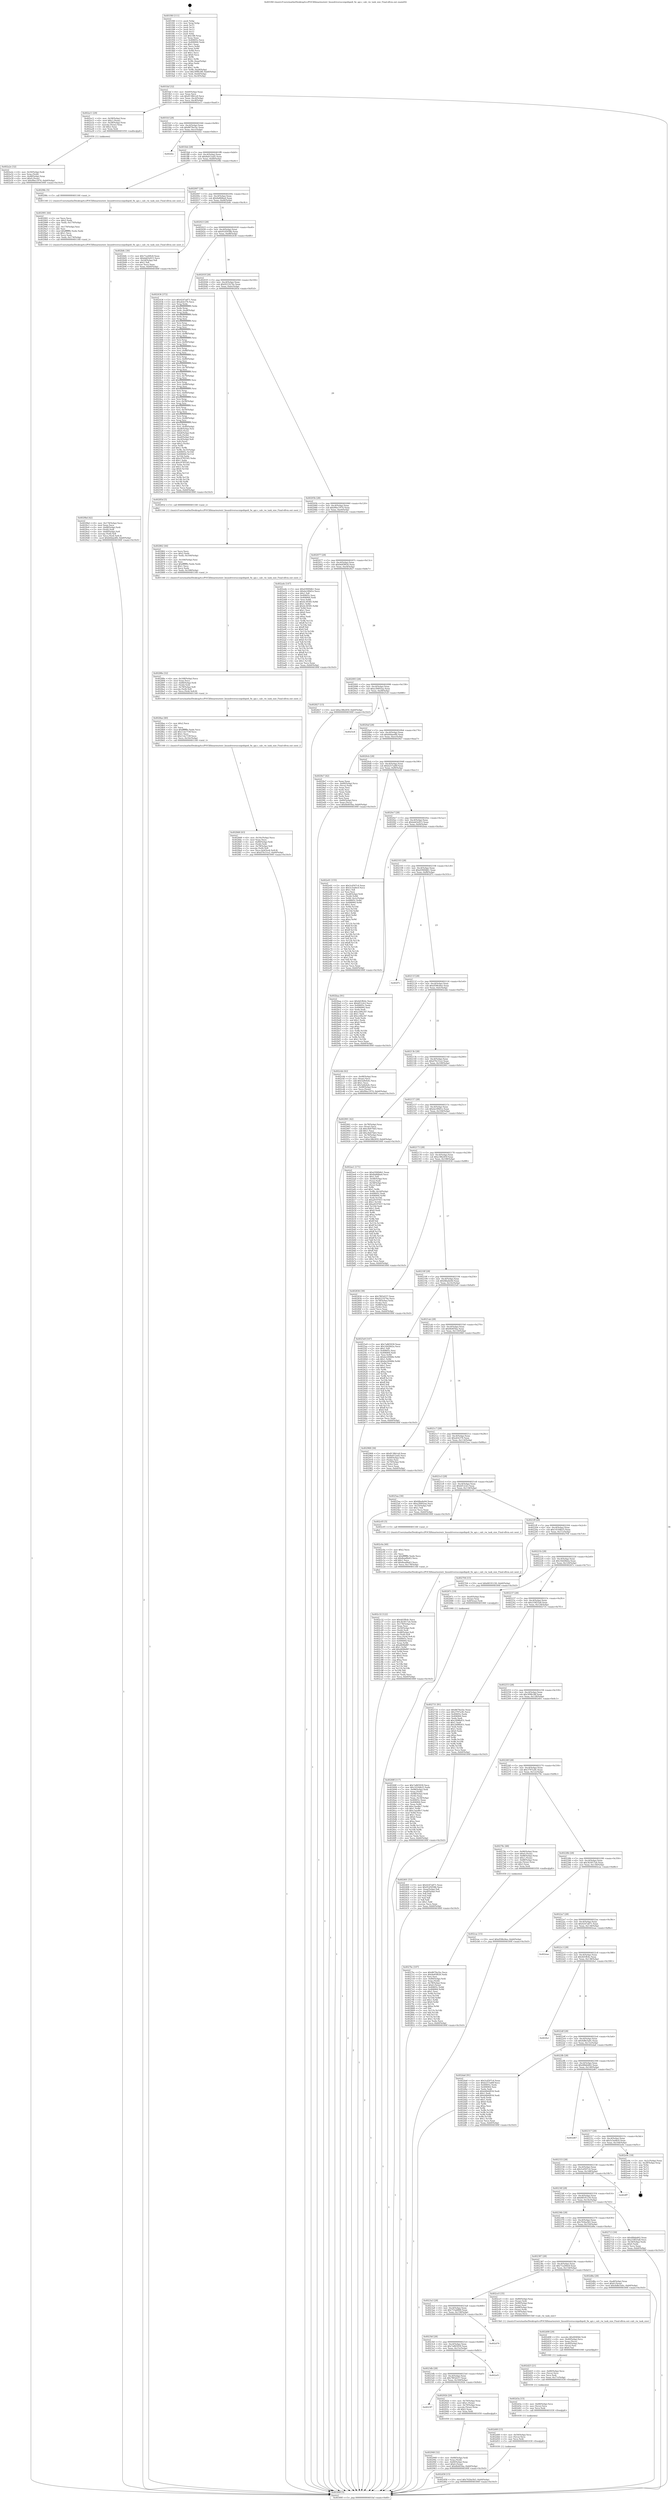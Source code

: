 digraph "0x401f40" {
  label = "0x401f40 (/mnt/c/Users/mathe/Desktop/tcc/POCII/binaries/extr_linuxdriversscsiqediqedi_fw_api.c_calc_rw_task_size_Final-ollvm.out::main(0))"
  labelloc = "t"
  node[shape=record]

  Entry [label="",width=0.3,height=0.3,shape=circle,fillcolor=black,style=filled]
  "0x401faf" [label="{
     0x401faf [32]\l
     | [instrs]\l
     &nbsp;&nbsp;0x401faf \<+6\>: mov -0xb0(%rbp),%eax\l
     &nbsp;&nbsp;0x401fb5 \<+2\>: mov %eax,%ecx\l
     &nbsp;&nbsp;0x401fb7 \<+6\>: sub $0x8138b1e9,%ecx\l
     &nbsp;&nbsp;0x401fbd \<+6\>: mov %eax,-0xc4(%rbp)\l
     &nbsp;&nbsp;0x401fc3 \<+6\>: mov %ecx,-0xc8(%rbp)\l
     &nbsp;&nbsp;0x401fc9 \<+6\>: je 0000000000402a11 \<main+0xad1\>\l
  }"]
  "0x402a11" [label="{
     0x402a11 [29]\l
     | [instrs]\l
     &nbsp;&nbsp;0x402a11 \<+4\>: mov -0x58(%rbp),%rax\l
     &nbsp;&nbsp;0x402a15 \<+6\>: movl $0x1,(%rax)\l
     &nbsp;&nbsp;0x402a1b \<+4\>: mov -0x58(%rbp),%rax\l
     &nbsp;&nbsp;0x402a1f \<+3\>: movslq (%rax),%rax\l
     &nbsp;&nbsp;0x402a22 \<+4\>: shl $0x2,%rax\l
     &nbsp;&nbsp;0x402a26 \<+3\>: mov %rax,%rdi\l
     &nbsp;&nbsp;0x402a29 \<+5\>: call 0000000000401050 \<malloc@plt\>\l
     | [calls]\l
     &nbsp;&nbsp;0x401050 \{1\} (unknown)\l
  }"]
  "0x401fcf" [label="{
     0x401fcf [28]\l
     | [instrs]\l
     &nbsp;&nbsp;0x401fcf \<+5\>: jmp 0000000000401fd4 \<main+0x94\>\l
     &nbsp;&nbsp;0x401fd4 \<+6\>: mov -0xc4(%rbp),%eax\l
     &nbsp;&nbsp;0x401fda \<+5\>: sub $0x8679a1bc,%eax\l
     &nbsp;&nbsp;0x401fdf \<+6\>: mov %eax,-0xcc(%rbp)\l
     &nbsp;&nbsp;0x401fe5 \<+6\>: je 0000000000402f2c \<main+0xfec\>\l
  }"]
  Exit [label="",width=0.3,height=0.3,shape=circle,fillcolor=black,style=filled,peripheries=2]
  "0x402f2c" [label="{
     0x402f2c\l
  }", style=dashed]
  "0x401feb" [label="{
     0x401feb [28]\l
     | [instrs]\l
     &nbsp;&nbsp;0x401feb \<+5\>: jmp 0000000000401ff0 \<main+0xb0\>\l
     &nbsp;&nbsp;0x401ff0 \<+6\>: mov -0xc4(%rbp),%eax\l
     &nbsp;&nbsp;0x401ff6 \<+5\>: sub $0x8a012ad5,%eax\l
     &nbsp;&nbsp;0x401ffb \<+6\>: mov %eax,-0xd0(%rbp)\l
     &nbsp;&nbsp;0x402001 \<+6\>: je 000000000040298c \<main+0xa4c\>\l
  }"]
  "0x402d58" [label="{
     0x402d58 [15]\l
     | [instrs]\l
     &nbsp;&nbsp;0x402d58 \<+10\>: movl $0x702ba5b5,-0xb0(%rbp)\l
     &nbsp;&nbsp;0x402d62 \<+5\>: jmp 000000000040300f \<main+0x10cf\>\l
  }"]
  "0x40298c" [label="{
     0x40298c [5]\l
     | [instrs]\l
     &nbsp;&nbsp;0x40298c \<+5\>: call 0000000000401160 \<next_i\>\l
     | [calls]\l
     &nbsp;&nbsp;0x401160 \{1\} (/mnt/c/Users/mathe/Desktop/tcc/POCII/binaries/extr_linuxdriversscsiqediqedi_fw_api.c_calc_rw_task_size_Final-ollvm.out::next_i)\l
  }"]
  "0x402007" [label="{
     0x402007 [28]\l
     | [instrs]\l
     &nbsp;&nbsp;0x402007 \<+5\>: jmp 000000000040200c \<main+0xcc\>\l
     &nbsp;&nbsp;0x40200c \<+6\>: mov -0xc4(%rbp),%eax\l
     &nbsp;&nbsp;0x402012 \<+5\>: sub $0x8a8fdba4,%eax\l
     &nbsp;&nbsp;0x402017 \<+6\>: mov %eax,-0xd4(%rbp)\l
     &nbsp;&nbsp;0x40201d \<+6\>: je 0000000000402b8c \<main+0xc4c\>\l
  }"]
  "0x402d49" [label="{
     0x402d49 [15]\l
     | [instrs]\l
     &nbsp;&nbsp;0x402d49 \<+4\>: mov -0x50(%rbp),%rcx\l
     &nbsp;&nbsp;0x402d4d \<+3\>: mov (%rcx),%rcx\l
     &nbsp;&nbsp;0x402d50 \<+3\>: mov %rcx,%rdi\l
     &nbsp;&nbsp;0x402d53 \<+5\>: call 0000000000401030 \<free@plt\>\l
     | [calls]\l
     &nbsp;&nbsp;0x401030 \{1\} (unknown)\l
  }"]
  "0x402b8c" [label="{
     0x402b8c [30]\l
     | [instrs]\l
     &nbsp;&nbsp;0x402b8c \<+5\>: mov $0x71a269c8,%eax\l
     &nbsp;&nbsp;0x402b91 \<+5\>: mov $0xbdd3e915,%ecx\l
     &nbsp;&nbsp;0x402b96 \<+3\>: mov -0x2d(%rbp),%dl\l
     &nbsp;&nbsp;0x402b99 \<+3\>: test $0x1,%dl\l
     &nbsp;&nbsp;0x402b9c \<+3\>: cmovne %ecx,%eax\l
     &nbsp;&nbsp;0x402b9f \<+6\>: mov %eax,-0xb0(%rbp)\l
     &nbsp;&nbsp;0x402ba5 \<+5\>: jmp 000000000040300f \<main+0x10cf\>\l
  }"]
  "0x402023" [label="{
     0x402023 [28]\l
     | [instrs]\l
     &nbsp;&nbsp;0x402023 \<+5\>: jmp 0000000000402028 \<main+0xe8\>\l
     &nbsp;&nbsp;0x402028 \<+6\>: mov -0xc4(%rbp),%eax\l
     &nbsp;&nbsp;0x40202e \<+5\>: sub $0x91d5058b,%eax\l
     &nbsp;&nbsp;0x402033 \<+6\>: mov %eax,-0xd8(%rbp)\l
     &nbsp;&nbsp;0x402039 \<+6\>: je 0000000000402436 \<main+0x4f6\>\l
  }"]
  "0x402d3a" [label="{
     0x402d3a [15]\l
     | [instrs]\l
     &nbsp;&nbsp;0x402d3a \<+4\>: mov -0x68(%rbp),%rcx\l
     &nbsp;&nbsp;0x402d3e \<+3\>: mov (%rcx),%rcx\l
     &nbsp;&nbsp;0x402d41 \<+3\>: mov %rcx,%rdi\l
     &nbsp;&nbsp;0x402d44 \<+5\>: call 0000000000401030 \<free@plt\>\l
     | [calls]\l
     &nbsp;&nbsp;0x401030 \{1\} (unknown)\l
  }"]
  "0x402436" [label="{
     0x402436 [372]\l
     | [instrs]\l
     &nbsp;&nbsp;0x402436 \<+5\>: mov $0x4247a871,%eax\l
     &nbsp;&nbsp;0x40243b \<+5\>: mov $0xafcb376,%ecx\l
     &nbsp;&nbsp;0x402440 \<+3\>: mov %rsp,%rdx\l
     &nbsp;&nbsp;0x402443 \<+4\>: add $0xfffffffffffffff0,%rdx\l
     &nbsp;&nbsp;0x402447 \<+3\>: mov %rdx,%rsp\l
     &nbsp;&nbsp;0x40244a \<+7\>: mov %rdx,-0xa8(%rbp)\l
     &nbsp;&nbsp;0x402451 \<+3\>: mov %rsp,%rdx\l
     &nbsp;&nbsp;0x402454 \<+4\>: add $0xfffffffffffffff0,%rdx\l
     &nbsp;&nbsp;0x402458 \<+3\>: mov %rdx,%rsp\l
     &nbsp;&nbsp;0x40245b \<+3\>: mov %rsp,%rsi\l
     &nbsp;&nbsp;0x40245e \<+4\>: add $0xfffffffffffffff0,%rsi\l
     &nbsp;&nbsp;0x402462 \<+3\>: mov %rsi,%rsp\l
     &nbsp;&nbsp;0x402465 \<+7\>: mov %rsi,-0xa0(%rbp)\l
     &nbsp;&nbsp;0x40246c \<+3\>: mov %rsp,%rsi\l
     &nbsp;&nbsp;0x40246f \<+4\>: add $0xfffffffffffffff0,%rsi\l
     &nbsp;&nbsp;0x402473 \<+3\>: mov %rsi,%rsp\l
     &nbsp;&nbsp;0x402476 \<+7\>: mov %rsi,-0x98(%rbp)\l
     &nbsp;&nbsp;0x40247d \<+3\>: mov %rsp,%rsi\l
     &nbsp;&nbsp;0x402480 \<+4\>: add $0xfffffffffffffff0,%rsi\l
     &nbsp;&nbsp;0x402484 \<+3\>: mov %rsi,%rsp\l
     &nbsp;&nbsp;0x402487 \<+7\>: mov %rsi,-0x90(%rbp)\l
     &nbsp;&nbsp;0x40248e \<+3\>: mov %rsp,%rsi\l
     &nbsp;&nbsp;0x402491 \<+4\>: add $0xfffffffffffffff0,%rsi\l
     &nbsp;&nbsp;0x402495 \<+3\>: mov %rsi,%rsp\l
     &nbsp;&nbsp;0x402498 \<+7\>: mov %rsi,-0x88(%rbp)\l
     &nbsp;&nbsp;0x40249f \<+3\>: mov %rsp,%rsi\l
     &nbsp;&nbsp;0x4024a2 \<+4\>: add $0xfffffffffffffff0,%rsi\l
     &nbsp;&nbsp;0x4024a6 \<+3\>: mov %rsi,%rsp\l
     &nbsp;&nbsp;0x4024a9 \<+4\>: mov %rsi,-0x80(%rbp)\l
     &nbsp;&nbsp;0x4024ad \<+3\>: mov %rsp,%rsi\l
     &nbsp;&nbsp;0x4024b0 \<+4\>: add $0xfffffffffffffff0,%rsi\l
     &nbsp;&nbsp;0x4024b4 \<+3\>: mov %rsi,%rsp\l
     &nbsp;&nbsp;0x4024b7 \<+4\>: mov %rsi,-0x78(%rbp)\l
     &nbsp;&nbsp;0x4024bb \<+3\>: mov %rsp,%rsi\l
     &nbsp;&nbsp;0x4024be \<+4\>: add $0xfffffffffffffff0,%rsi\l
     &nbsp;&nbsp;0x4024c2 \<+3\>: mov %rsi,%rsp\l
     &nbsp;&nbsp;0x4024c5 \<+4\>: mov %rsi,-0x70(%rbp)\l
     &nbsp;&nbsp;0x4024c9 \<+3\>: mov %rsp,%rsi\l
     &nbsp;&nbsp;0x4024cc \<+4\>: add $0xfffffffffffffff0,%rsi\l
     &nbsp;&nbsp;0x4024d0 \<+3\>: mov %rsi,%rsp\l
     &nbsp;&nbsp;0x4024d3 \<+4\>: mov %rsi,-0x68(%rbp)\l
     &nbsp;&nbsp;0x4024d7 \<+3\>: mov %rsp,%rsi\l
     &nbsp;&nbsp;0x4024da \<+4\>: add $0xfffffffffffffff0,%rsi\l
     &nbsp;&nbsp;0x4024de \<+3\>: mov %rsi,%rsp\l
     &nbsp;&nbsp;0x4024e1 \<+4\>: mov %rsi,-0x60(%rbp)\l
     &nbsp;&nbsp;0x4024e5 \<+3\>: mov %rsp,%rsi\l
     &nbsp;&nbsp;0x4024e8 \<+4\>: add $0xfffffffffffffff0,%rsi\l
     &nbsp;&nbsp;0x4024ec \<+3\>: mov %rsi,%rsp\l
     &nbsp;&nbsp;0x4024ef \<+4\>: mov %rsi,-0x58(%rbp)\l
     &nbsp;&nbsp;0x4024f3 \<+3\>: mov %rsp,%rsi\l
     &nbsp;&nbsp;0x4024f6 \<+4\>: add $0xfffffffffffffff0,%rsi\l
     &nbsp;&nbsp;0x4024fa \<+3\>: mov %rsi,%rsp\l
     &nbsp;&nbsp;0x4024fd \<+4\>: mov %rsi,-0x50(%rbp)\l
     &nbsp;&nbsp;0x402501 \<+3\>: mov %rsp,%rsi\l
     &nbsp;&nbsp;0x402504 \<+4\>: add $0xfffffffffffffff0,%rsi\l
     &nbsp;&nbsp;0x402508 \<+3\>: mov %rsi,%rsp\l
     &nbsp;&nbsp;0x40250b \<+4\>: mov %rsi,-0x48(%rbp)\l
     &nbsp;&nbsp;0x40250f \<+3\>: mov %rsp,%rsi\l
     &nbsp;&nbsp;0x402512 \<+4\>: add $0xfffffffffffffff0,%rsi\l
     &nbsp;&nbsp;0x402516 \<+3\>: mov %rsi,%rsp\l
     &nbsp;&nbsp;0x402519 \<+4\>: mov %rsi,-0x40(%rbp)\l
     &nbsp;&nbsp;0x40251d \<+7\>: mov -0xa8(%rbp),%rsi\l
     &nbsp;&nbsp;0x402524 \<+6\>: movl $0x0,(%rsi)\l
     &nbsp;&nbsp;0x40252a \<+6\>: mov -0xb4(%rbp),%edi\l
     &nbsp;&nbsp;0x402530 \<+2\>: mov %edi,(%rdx)\l
     &nbsp;&nbsp;0x402532 \<+7\>: mov -0xa0(%rbp),%rsi\l
     &nbsp;&nbsp;0x402539 \<+7\>: mov -0xc0(%rbp),%r8\l
     &nbsp;&nbsp;0x402540 \<+3\>: mov %r8,(%rsi)\l
     &nbsp;&nbsp;0x402543 \<+3\>: cmpl $0x2,(%rdx)\l
     &nbsp;&nbsp;0x402546 \<+4\>: setne %r9b\l
     &nbsp;&nbsp;0x40254a \<+4\>: and $0x1,%r9b\l
     &nbsp;&nbsp;0x40254e \<+4\>: mov %r9b,-0x35(%rbp)\l
     &nbsp;&nbsp;0x402552 \<+8\>: mov 0x40605c,%r10d\l
     &nbsp;&nbsp;0x40255a \<+8\>: mov 0x406064,%r11d\l
     &nbsp;&nbsp;0x402562 \<+3\>: mov %r10d,%ebx\l
     &nbsp;&nbsp;0x402565 \<+6\>: add $0xc9785545,%ebx\l
     &nbsp;&nbsp;0x40256b \<+3\>: sub $0x1,%ebx\l
     &nbsp;&nbsp;0x40256e \<+6\>: sub $0xc9785545,%ebx\l
     &nbsp;&nbsp;0x402574 \<+4\>: imul %ebx,%r10d\l
     &nbsp;&nbsp;0x402578 \<+4\>: and $0x1,%r10d\l
     &nbsp;&nbsp;0x40257c \<+4\>: cmp $0x0,%r10d\l
     &nbsp;&nbsp;0x402580 \<+4\>: sete %r9b\l
     &nbsp;&nbsp;0x402584 \<+4\>: cmp $0xa,%r11d\l
     &nbsp;&nbsp;0x402588 \<+4\>: setl %r14b\l
     &nbsp;&nbsp;0x40258c \<+3\>: mov %r9b,%r15b\l
     &nbsp;&nbsp;0x40258f \<+3\>: and %r14b,%r15b\l
     &nbsp;&nbsp;0x402592 \<+3\>: xor %r14b,%r9b\l
     &nbsp;&nbsp;0x402595 \<+3\>: or %r9b,%r15b\l
     &nbsp;&nbsp;0x402598 \<+4\>: test $0x1,%r15b\l
     &nbsp;&nbsp;0x40259c \<+3\>: cmovne %ecx,%eax\l
     &nbsp;&nbsp;0x40259f \<+6\>: mov %eax,-0xb0(%rbp)\l
     &nbsp;&nbsp;0x4025a5 \<+5\>: jmp 000000000040300f \<main+0x10cf\>\l
  }"]
  "0x40203f" [label="{
     0x40203f [28]\l
     | [instrs]\l
     &nbsp;&nbsp;0x40203f \<+5\>: jmp 0000000000402044 \<main+0x104\>\l
     &nbsp;&nbsp;0x402044 \<+6\>: mov -0xc4(%rbp),%eax\l
     &nbsp;&nbsp;0x40204a \<+5\>: sub $0x9221b74e,%eax\l
     &nbsp;&nbsp;0x40204f \<+6\>: mov %eax,-0xdc(%rbp)\l
     &nbsp;&nbsp;0x402055 \<+6\>: je 000000000040285d \<main+0x91d\>\l
  }"]
  "0x402d25" [label="{
     0x402d25 [21]\l
     | [instrs]\l
     &nbsp;&nbsp;0x402d25 \<+4\>: mov -0x80(%rbp),%rcx\l
     &nbsp;&nbsp;0x402d29 \<+3\>: mov (%rcx),%rcx\l
     &nbsp;&nbsp;0x402d2c \<+3\>: mov %rcx,%rdi\l
     &nbsp;&nbsp;0x402d2f \<+6\>: mov %eax,-0x17c(%rbp)\l
     &nbsp;&nbsp;0x402d35 \<+5\>: call 0000000000401030 \<free@plt\>\l
     | [calls]\l
     &nbsp;&nbsp;0x401030 \{1\} (unknown)\l
  }"]
  "0x40285d" [label="{
     0x40285d [5]\l
     | [instrs]\l
     &nbsp;&nbsp;0x40285d \<+5\>: call 0000000000401160 \<next_i\>\l
     | [calls]\l
     &nbsp;&nbsp;0x401160 \{1\} (/mnt/c/Users/mathe/Desktop/tcc/POCII/binaries/extr_linuxdriversscsiqediqedi_fw_api.c_calc_rw_task_size_Final-ollvm.out::next_i)\l
  }"]
  "0x40205b" [label="{
     0x40205b [28]\l
     | [instrs]\l
     &nbsp;&nbsp;0x40205b \<+5\>: jmp 0000000000402060 \<main+0x120\>\l
     &nbsp;&nbsp;0x402060 \<+6\>: mov -0xc4(%rbp),%eax\l
     &nbsp;&nbsp;0x402066 \<+5\>: sub $0x99ec1974,%eax\l
     &nbsp;&nbsp;0x40206b \<+6\>: mov %eax,-0xe0(%rbp)\l
     &nbsp;&nbsp;0x402071 \<+6\>: je 0000000000402a4e \<main+0xb0e\>\l
  }"]
  "0x402d08" [label="{
     0x402d08 [29]\l
     | [instrs]\l
     &nbsp;&nbsp;0x402d08 \<+10\>: movabs $0x4040b6,%rdi\l
     &nbsp;&nbsp;0x402d12 \<+4\>: mov -0x40(%rbp),%rcx\l
     &nbsp;&nbsp;0x402d16 \<+2\>: mov %eax,(%rcx)\l
     &nbsp;&nbsp;0x402d18 \<+4\>: mov -0x40(%rbp),%rcx\l
     &nbsp;&nbsp;0x402d1c \<+2\>: mov (%rcx),%esi\l
     &nbsp;&nbsp;0x402d1e \<+2\>: mov $0x0,%al\l
     &nbsp;&nbsp;0x402d20 \<+5\>: call 0000000000401040 \<printf@plt\>\l
     | [calls]\l
     &nbsp;&nbsp;0x401040 \{1\} (unknown)\l
  }"]
  "0x402a4e" [label="{
     0x402a4e [147]\l
     | [instrs]\l
     &nbsp;&nbsp;0x402a4e \<+5\>: mov $0xd3949db1,%eax\l
     &nbsp;&nbsp;0x402a53 \<+5\>: mov $0xda189d1e,%ecx\l
     &nbsp;&nbsp;0x402a58 \<+2\>: mov $0x1,%dl\l
     &nbsp;&nbsp;0x402a5a \<+7\>: mov 0x40605c,%esi\l
     &nbsp;&nbsp;0x402a61 \<+7\>: mov 0x406064,%edi\l
     &nbsp;&nbsp;0x402a68 \<+3\>: mov %esi,%r8d\l
     &nbsp;&nbsp;0x402a6b \<+7\>: sub $0x4c36585,%r8d\l
     &nbsp;&nbsp;0x402a72 \<+4\>: sub $0x1,%r8d\l
     &nbsp;&nbsp;0x402a76 \<+7\>: add $0x4c36585,%r8d\l
     &nbsp;&nbsp;0x402a7d \<+4\>: imul %r8d,%esi\l
     &nbsp;&nbsp;0x402a81 \<+3\>: and $0x1,%esi\l
     &nbsp;&nbsp;0x402a84 \<+3\>: cmp $0x0,%esi\l
     &nbsp;&nbsp;0x402a87 \<+4\>: sete %r9b\l
     &nbsp;&nbsp;0x402a8b \<+3\>: cmp $0xa,%edi\l
     &nbsp;&nbsp;0x402a8e \<+4\>: setl %r10b\l
     &nbsp;&nbsp;0x402a92 \<+3\>: mov %r9b,%r11b\l
     &nbsp;&nbsp;0x402a95 \<+4\>: xor $0xff,%r11b\l
     &nbsp;&nbsp;0x402a99 \<+3\>: mov %r10b,%bl\l
     &nbsp;&nbsp;0x402a9c \<+3\>: xor $0xff,%bl\l
     &nbsp;&nbsp;0x402a9f \<+3\>: xor $0x0,%dl\l
     &nbsp;&nbsp;0x402aa2 \<+3\>: mov %r11b,%r14b\l
     &nbsp;&nbsp;0x402aa5 \<+4\>: and $0x0,%r14b\l
     &nbsp;&nbsp;0x402aa9 \<+3\>: and %dl,%r9b\l
     &nbsp;&nbsp;0x402aac \<+3\>: mov %bl,%r15b\l
     &nbsp;&nbsp;0x402aaf \<+4\>: and $0x0,%r15b\l
     &nbsp;&nbsp;0x402ab3 \<+3\>: and %dl,%r10b\l
     &nbsp;&nbsp;0x402ab6 \<+3\>: or %r9b,%r14b\l
     &nbsp;&nbsp;0x402ab9 \<+3\>: or %r10b,%r15b\l
     &nbsp;&nbsp;0x402abc \<+3\>: xor %r15b,%r14b\l
     &nbsp;&nbsp;0x402abf \<+3\>: or %bl,%r11b\l
     &nbsp;&nbsp;0x402ac2 \<+4\>: xor $0xff,%r11b\l
     &nbsp;&nbsp;0x402ac6 \<+3\>: or $0x0,%dl\l
     &nbsp;&nbsp;0x402ac9 \<+3\>: and %dl,%r11b\l
     &nbsp;&nbsp;0x402acc \<+3\>: or %r11b,%r14b\l
     &nbsp;&nbsp;0x402acf \<+4\>: test $0x1,%r14b\l
     &nbsp;&nbsp;0x402ad3 \<+3\>: cmovne %ecx,%eax\l
     &nbsp;&nbsp;0x402ad6 \<+6\>: mov %eax,-0xb0(%rbp)\l
     &nbsp;&nbsp;0x402adc \<+5\>: jmp 000000000040300f \<main+0x10cf\>\l
  }"]
  "0x402077" [label="{
     0x402077 [28]\l
     | [instrs]\l
     &nbsp;&nbsp;0x402077 \<+5\>: jmp 000000000040207c \<main+0x13c\>\l
     &nbsp;&nbsp;0x40207c \<+6\>: mov -0xc4(%rbp),%eax\l
     &nbsp;&nbsp;0x402082 \<+5\>: sub $0x9e85f626,%eax\l
     &nbsp;&nbsp;0x402087 \<+6\>: mov %eax,-0xe4(%rbp)\l
     &nbsp;&nbsp;0x40208d \<+6\>: je 0000000000402827 \<main+0x8e7\>\l
  }"]
  "0x402c32" [label="{
     0x402c32 [122]\l
     | [instrs]\l
     &nbsp;&nbsp;0x402c32 \<+5\>: mov $0x4d1ffc6c,%ecx\l
     &nbsp;&nbsp;0x402c37 \<+5\>: mov $0x3b3017a4,%edx\l
     &nbsp;&nbsp;0x402c3c \<+6\>: mov -0x178(%rbp),%esi\l
     &nbsp;&nbsp;0x402c42 \<+3\>: imul %eax,%esi\l
     &nbsp;&nbsp;0x402c45 \<+4\>: mov -0x50(%rbp),%rdi\l
     &nbsp;&nbsp;0x402c49 \<+3\>: mov (%rdi),%rdi\l
     &nbsp;&nbsp;0x402c4c \<+4\>: mov -0x48(%rbp),%r8\l
     &nbsp;&nbsp;0x402c50 \<+3\>: movslq (%r8),%r8\l
     &nbsp;&nbsp;0x402c53 \<+4\>: mov %esi,(%rdi,%r8,4)\l
     &nbsp;&nbsp;0x402c57 \<+7\>: mov 0x40605c,%eax\l
     &nbsp;&nbsp;0x402c5e \<+7\>: mov 0x406064,%esi\l
     &nbsp;&nbsp;0x402c65 \<+3\>: mov %eax,%r9d\l
     &nbsp;&nbsp;0x402c68 \<+7\>: sub $0xd698df87,%r9d\l
     &nbsp;&nbsp;0x402c6f \<+4\>: sub $0x1,%r9d\l
     &nbsp;&nbsp;0x402c73 \<+7\>: add $0xd698df87,%r9d\l
     &nbsp;&nbsp;0x402c7a \<+4\>: imul %r9d,%eax\l
     &nbsp;&nbsp;0x402c7e \<+3\>: and $0x1,%eax\l
     &nbsp;&nbsp;0x402c81 \<+3\>: cmp $0x0,%eax\l
     &nbsp;&nbsp;0x402c84 \<+4\>: sete %r10b\l
     &nbsp;&nbsp;0x402c88 \<+3\>: cmp $0xa,%esi\l
     &nbsp;&nbsp;0x402c8b \<+4\>: setl %r11b\l
     &nbsp;&nbsp;0x402c8f \<+3\>: mov %r10b,%bl\l
     &nbsp;&nbsp;0x402c92 \<+3\>: and %r11b,%bl\l
     &nbsp;&nbsp;0x402c95 \<+3\>: xor %r11b,%r10b\l
     &nbsp;&nbsp;0x402c98 \<+3\>: or %r10b,%bl\l
     &nbsp;&nbsp;0x402c9b \<+3\>: test $0x1,%bl\l
     &nbsp;&nbsp;0x402c9e \<+3\>: cmovne %edx,%ecx\l
     &nbsp;&nbsp;0x402ca1 \<+6\>: mov %ecx,-0xb0(%rbp)\l
     &nbsp;&nbsp;0x402ca7 \<+5\>: jmp 000000000040300f \<main+0x10cf\>\l
  }"]
  "0x402827" [label="{
     0x402827 [15]\l
     | [instrs]\l
     &nbsp;&nbsp;0x402827 \<+10\>: movl $0xe38b265f,-0xb0(%rbp)\l
     &nbsp;&nbsp;0x402831 \<+5\>: jmp 000000000040300f \<main+0x10cf\>\l
  }"]
  "0x402093" [label="{
     0x402093 [28]\l
     | [instrs]\l
     &nbsp;&nbsp;0x402093 \<+5\>: jmp 0000000000402098 \<main+0x158\>\l
     &nbsp;&nbsp;0x402098 \<+6\>: mov -0xc4(%rbp),%eax\l
     &nbsp;&nbsp;0x40209e \<+5\>: sub $0xa39402aa,%eax\l
     &nbsp;&nbsp;0x4020a3 \<+6\>: mov %eax,-0xe8(%rbp)\l
     &nbsp;&nbsp;0x4020a9 \<+6\>: je 00000000004025c8 \<main+0x688\>\l
  }"]
  "0x402c0a" [label="{
     0x402c0a [40]\l
     | [instrs]\l
     &nbsp;&nbsp;0x402c0a \<+5\>: mov $0x2,%ecx\l
     &nbsp;&nbsp;0x402c0f \<+1\>: cltd\l
     &nbsp;&nbsp;0x402c10 \<+2\>: idiv %ecx\l
     &nbsp;&nbsp;0x402c12 \<+6\>: imul $0xfffffffe,%edx,%ecx\l
     &nbsp;&nbsp;0x402c18 \<+6\>: sub $0x8ead9e63,%ecx\l
     &nbsp;&nbsp;0x402c1e \<+3\>: add $0x1,%ecx\l
     &nbsp;&nbsp;0x402c21 \<+6\>: add $0x8ead9e63,%ecx\l
     &nbsp;&nbsp;0x402c27 \<+6\>: mov %ecx,-0x178(%rbp)\l
     &nbsp;&nbsp;0x402c2d \<+5\>: call 0000000000401160 \<next_i\>\l
     | [calls]\l
     &nbsp;&nbsp;0x401160 \{1\} (/mnt/c/Users/mathe/Desktop/tcc/POCII/binaries/extr_linuxdriversscsiqediqedi_fw_api.c_calc_rw_task_size_Final-ollvm.out::next_i)\l
  }"]
  "0x4025c8" [label="{
     0x4025c8\l
  }", style=dashed]
  "0x4020af" [label="{
     0x4020af [28]\l
     | [instrs]\l
     &nbsp;&nbsp;0x4020af \<+5\>: jmp 00000000004020b4 \<main+0x174\>\l
     &nbsp;&nbsp;0x4020b4 \<+6\>: mov -0xc4(%rbp),%eax\l
     &nbsp;&nbsp;0x4020ba \<+5\>: sub $0xb0daedf4,%eax\l
     &nbsp;&nbsp;0x4020bf \<+6\>: mov %eax,-0xec(%rbp)\l
     &nbsp;&nbsp;0x4020c5 \<+6\>: je 00000000004029e7 \<main+0xaa7\>\l
  }"]
  "0x402a2e" [label="{
     0x402a2e [32]\l
     | [instrs]\l
     &nbsp;&nbsp;0x402a2e \<+4\>: mov -0x50(%rbp),%rdi\l
     &nbsp;&nbsp;0x402a32 \<+3\>: mov %rax,(%rdi)\l
     &nbsp;&nbsp;0x402a35 \<+4\>: mov -0x48(%rbp),%rax\l
     &nbsp;&nbsp;0x402a39 \<+6\>: movl $0x0,(%rax)\l
     &nbsp;&nbsp;0x402a3f \<+10\>: movl $0x99ec1974,-0xb0(%rbp)\l
     &nbsp;&nbsp;0x402a49 \<+5\>: jmp 000000000040300f \<main+0x10cf\>\l
  }"]
  "0x4029e7" [label="{
     0x4029e7 [42]\l
     | [instrs]\l
     &nbsp;&nbsp;0x4029e7 \<+2\>: xor %eax,%eax\l
     &nbsp;&nbsp;0x4029e9 \<+4\>: mov -0x60(%rbp),%rcx\l
     &nbsp;&nbsp;0x4029ed \<+2\>: mov (%rcx),%edx\l
     &nbsp;&nbsp;0x4029ef \<+2\>: mov %eax,%esi\l
     &nbsp;&nbsp;0x4029f1 \<+2\>: sub %edx,%esi\l
     &nbsp;&nbsp;0x4029f3 \<+2\>: mov %eax,%edx\l
     &nbsp;&nbsp;0x4029f5 \<+3\>: sub $0x1,%edx\l
     &nbsp;&nbsp;0x4029f8 \<+2\>: add %edx,%esi\l
     &nbsp;&nbsp;0x4029fa \<+2\>: sub %esi,%eax\l
     &nbsp;&nbsp;0x4029fc \<+4\>: mov -0x60(%rbp),%rcx\l
     &nbsp;&nbsp;0x402a00 \<+2\>: mov %eax,(%rcx)\l
     &nbsp;&nbsp;0x402a02 \<+10\>: movl $0x6b405ba,-0xb0(%rbp)\l
     &nbsp;&nbsp;0x402a0c \<+5\>: jmp 000000000040300f \<main+0x10cf\>\l
  }"]
  "0x4020cb" [label="{
     0x4020cb [28]\l
     | [instrs]\l
     &nbsp;&nbsp;0x4020cb \<+5\>: jmp 00000000004020d0 \<main+0x190\>\l
     &nbsp;&nbsp;0x4020d0 \<+6\>: mov -0xc4(%rbp),%eax\l
     &nbsp;&nbsp;0x4020d6 \<+5\>: sub $0xb257ad0f,%eax\l
     &nbsp;&nbsp;0x4020db \<+6\>: mov %eax,-0xf0(%rbp)\l
     &nbsp;&nbsp;0x4020e1 \<+6\>: je 0000000000402e01 \<main+0xec1\>\l
  }"]
  "0x4029bd" [label="{
     0x4029bd [42]\l
     | [instrs]\l
     &nbsp;&nbsp;0x4029bd \<+6\>: mov -0x174(%rbp),%ecx\l
     &nbsp;&nbsp;0x4029c3 \<+3\>: imul %eax,%ecx\l
     &nbsp;&nbsp;0x4029c6 \<+4\>: mov -0x68(%rbp),%rdi\l
     &nbsp;&nbsp;0x4029ca \<+3\>: mov (%rdi),%rdi\l
     &nbsp;&nbsp;0x4029cd \<+4\>: mov -0x60(%rbp),%r8\l
     &nbsp;&nbsp;0x4029d1 \<+3\>: movslq (%r8),%r8\l
     &nbsp;&nbsp;0x4029d4 \<+4\>: mov %ecx,(%rdi,%r8,4)\l
     &nbsp;&nbsp;0x4029d8 \<+10\>: movl $0xb0daedf4,-0xb0(%rbp)\l
     &nbsp;&nbsp;0x4029e2 \<+5\>: jmp 000000000040300f \<main+0x10cf\>\l
  }"]
  "0x402e01" [label="{
     0x402e01 [155]\l
     | [instrs]\l
     &nbsp;&nbsp;0x402e01 \<+5\>: mov $0x5cd507c4,%eax\l
     &nbsp;&nbsp;0x402e06 \<+5\>: mov $0x5c5ed4c0,%ecx\l
     &nbsp;&nbsp;0x402e0b \<+2\>: mov $0x1,%dl\l
     &nbsp;&nbsp;0x402e0d \<+2\>: xor %esi,%esi\l
     &nbsp;&nbsp;0x402e0f \<+7\>: mov -0xa8(%rbp),%rdi\l
     &nbsp;&nbsp;0x402e16 \<+3\>: mov (%rdi),%r8d\l
     &nbsp;&nbsp;0x402e19 \<+4\>: mov %r8d,-0x2c(%rbp)\l
     &nbsp;&nbsp;0x402e1d \<+8\>: mov 0x40605c,%r8d\l
     &nbsp;&nbsp;0x402e25 \<+8\>: mov 0x406064,%r9d\l
     &nbsp;&nbsp;0x402e2d \<+3\>: sub $0x1,%esi\l
     &nbsp;&nbsp;0x402e30 \<+3\>: mov %r8d,%r10d\l
     &nbsp;&nbsp;0x402e33 \<+3\>: add %esi,%r10d\l
     &nbsp;&nbsp;0x402e36 \<+4\>: imul %r10d,%r8d\l
     &nbsp;&nbsp;0x402e3a \<+4\>: and $0x1,%r8d\l
     &nbsp;&nbsp;0x402e3e \<+4\>: cmp $0x0,%r8d\l
     &nbsp;&nbsp;0x402e42 \<+4\>: sete %r11b\l
     &nbsp;&nbsp;0x402e46 \<+4\>: cmp $0xa,%r9d\l
     &nbsp;&nbsp;0x402e4a \<+3\>: setl %bl\l
     &nbsp;&nbsp;0x402e4d \<+3\>: mov %r11b,%r14b\l
     &nbsp;&nbsp;0x402e50 \<+4\>: xor $0xff,%r14b\l
     &nbsp;&nbsp;0x402e54 \<+3\>: mov %bl,%r15b\l
     &nbsp;&nbsp;0x402e57 \<+4\>: xor $0xff,%r15b\l
     &nbsp;&nbsp;0x402e5b \<+3\>: xor $0x1,%dl\l
     &nbsp;&nbsp;0x402e5e \<+3\>: mov %r14b,%r12b\l
     &nbsp;&nbsp;0x402e61 \<+4\>: and $0xff,%r12b\l
     &nbsp;&nbsp;0x402e65 \<+3\>: and %dl,%r11b\l
     &nbsp;&nbsp;0x402e68 \<+3\>: mov %r15b,%r13b\l
     &nbsp;&nbsp;0x402e6b \<+4\>: and $0xff,%r13b\l
     &nbsp;&nbsp;0x402e6f \<+2\>: and %dl,%bl\l
     &nbsp;&nbsp;0x402e71 \<+3\>: or %r11b,%r12b\l
     &nbsp;&nbsp;0x402e74 \<+3\>: or %bl,%r13b\l
     &nbsp;&nbsp;0x402e77 \<+3\>: xor %r13b,%r12b\l
     &nbsp;&nbsp;0x402e7a \<+3\>: or %r15b,%r14b\l
     &nbsp;&nbsp;0x402e7d \<+4\>: xor $0xff,%r14b\l
     &nbsp;&nbsp;0x402e81 \<+3\>: or $0x1,%dl\l
     &nbsp;&nbsp;0x402e84 \<+3\>: and %dl,%r14b\l
     &nbsp;&nbsp;0x402e87 \<+3\>: or %r14b,%r12b\l
     &nbsp;&nbsp;0x402e8a \<+4\>: test $0x1,%r12b\l
     &nbsp;&nbsp;0x402e8e \<+3\>: cmovne %ecx,%eax\l
     &nbsp;&nbsp;0x402e91 \<+6\>: mov %eax,-0xb0(%rbp)\l
     &nbsp;&nbsp;0x402e97 \<+5\>: jmp 000000000040300f \<main+0x10cf\>\l
  }"]
  "0x4020e7" [label="{
     0x4020e7 [28]\l
     | [instrs]\l
     &nbsp;&nbsp;0x4020e7 \<+5\>: jmp 00000000004020ec \<main+0x1ac\>\l
     &nbsp;&nbsp;0x4020ec \<+6\>: mov -0xc4(%rbp),%eax\l
     &nbsp;&nbsp;0x4020f2 \<+5\>: sub $0xbdd3e915,%eax\l
     &nbsp;&nbsp;0x4020f7 \<+6\>: mov %eax,-0xf4(%rbp)\l
     &nbsp;&nbsp;0x4020fd \<+6\>: je 0000000000402baa \<main+0xc6a\>\l
  }"]
  "0x402991" [label="{
     0x402991 [44]\l
     | [instrs]\l
     &nbsp;&nbsp;0x402991 \<+2\>: xor %ecx,%ecx\l
     &nbsp;&nbsp;0x402993 \<+5\>: mov $0x2,%edx\l
     &nbsp;&nbsp;0x402998 \<+6\>: mov %edx,-0x170(%rbp)\l
     &nbsp;&nbsp;0x40299e \<+1\>: cltd\l
     &nbsp;&nbsp;0x40299f \<+6\>: mov -0x170(%rbp),%esi\l
     &nbsp;&nbsp;0x4029a5 \<+2\>: idiv %esi\l
     &nbsp;&nbsp;0x4029a7 \<+6\>: imul $0xfffffffe,%edx,%edx\l
     &nbsp;&nbsp;0x4029ad \<+3\>: sub $0x1,%ecx\l
     &nbsp;&nbsp;0x4029b0 \<+2\>: sub %ecx,%edx\l
     &nbsp;&nbsp;0x4029b2 \<+6\>: mov %edx,-0x174(%rbp)\l
     &nbsp;&nbsp;0x4029b8 \<+5\>: call 0000000000401160 \<next_i\>\l
     | [calls]\l
     &nbsp;&nbsp;0x401160 \{1\} (/mnt/c/Users/mathe/Desktop/tcc/POCII/binaries/extr_linuxdriversscsiqediqedi_fw_api.c_calc_rw_task_size_Final-ollvm.out::next_i)\l
  }"]
  "0x402baa" [label="{
     0x402baa [91]\l
     | [instrs]\l
     &nbsp;&nbsp;0x402baa \<+5\>: mov $0x4d1ffc6c,%eax\l
     &nbsp;&nbsp;0x402baf \<+5\>: mov $0xbf12cb3,%ecx\l
     &nbsp;&nbsp;0x402bb4 \<+7\>: mov 0x40605c,%edx\l
     &nbsp;&nbsp;0x402bbb \<+7\>: mov 0x406064,%esi\l
     &nbsp;&nbsp;0x402bc2 \<+2\>: mov %edx,%edi\l
     &nbsp;&nbsp;0x402bc4 \<+6\>: sub $0xcc68a347,%edi\l
     &nbsp;&nbsp;0x402bca \<+3\>: sub $0x1,%edi\l
     &nbsp;&nbsp;0x402bcd \<+6\>: add $0xcc68a347,%edi\l
     &nbsp;&nbsp;0x402bd3 \<+3\>: imul %edi,%edx\l
     &nbsp;&nbsp;0x402bd6 \<+3\>: and $0x1,%edx\l
     &nbsp;&nbsp;0x402bd9 \<+3\>: cmp $0x0,%edx\l
     &nbsp;&nbsp;0x402bdc \<+4\>: sete %r8b\l
     &nbsp;&nbsp;0x402be0 \<+3\>: cmp $0xa,%esi\l
     &nbsp;&nbsp;0x402be3 \<+4\>: setl %r9b\l
     &nbsp;&nbsp;0x402be7 \<+3\>: mov %r8b,%r10b\l
     &nbsp;&nbsp;0x402bea \<+3\>: and %r9b,%r10b\l
     &nbsp;&nbsp;0x402bed \<+3\>: xor %r9b,%r8b\l
     &nbsp;&nbsp;0x402bf0 \<+3\>: or %r8b,%r10b\l
     &nbsp;&nbsp;0x402bf3 \<+4\>: test $0x1,%r10b\l
     &nbsp;&nbsp;0x402bf7 \<+3\>: cmovne %ecx,%eax\l
     &nbsp;&nbsp;0x402bfa \<+6\>: mov %eax,-0xb0(%rbp)\l
     &nbsp;&nbsp;0x402c00 \<+5\>: jmp 000000000040300f \<main+0x10cf\>\l
  }"]
  "0x402103" [label="{
     0x402103 [28]\l
     | [instrs]\l
     &nbsp;&nbsp;0x402103 \<+5\>: jmp 0000000000402108 \<main+0x1c8\>\l
     &nbsp;&nbsp;0x402108 \<+6\>: mov -0xc4(%rbp),%eax\l
     &nbsp;&nbsp;0x40210e \<+5\>: sub $0xd3949db1,%eax\l
     &nbsp;&nbsp;0x402113 \<+6\>: mov %eax,-0xf8(%rbp)\l
     &nbsp;&nbsp;0x402119 \<+6\>: je 0000000000402f7c \<main+0x103c\>\l
  }"]
  "0x402948" [label="{
     0x402948 [32]\l
     | [instrs]\l
     &nbsp;&nbsp;0x402948 \<+4\>: mov -0x68(%rbp),%rdi\l
     &nbsp;&nbsp;0x40294c \<+3\>: mov %rax,(%rdi)\l
     &nbsp;&nbsp;0x40294f \<+4\>: mov -0x60(%rbp),%rax\l
     &nbsp;&nbsp;0x402953 \<+6\>: movl $0x0,(%rax)\l
     &nbsp;&nbsp;0x402959 \<+10\>: movl $0x6b405ba,-0xb0(%rbp)\l
     &nbsp;&nbsp;0x402963 \<+5\>: jmp 000000000040300f \<main+0x10cf\>\l
  }"]
  "0x402f7c" [label="{
     0x402f7c\l
  }", style=dashed]
  "0x40211f" [label="{
     0x40211f [28]\l
     | [instrs]\l
     &nbsp;&nbsp;0x40211f \<+5\>: jmp 0000000000402124 \<main+0x1e4\>\l
     &nbsp;&nbsp;0x402124 \<+6\>: mov -0xc4(%rbp),%eax\l
     &nbsp;&nbsp;0x40212a \<+5\>: sub $0xd596c8ee,%eax\l
     &nbsp;&nbsp;0x40212f \<+6\>: mov %eax,-0xfc(%rbp)\l
     &nbsp;&nbsp;0x402135 \<+6\>: je 0000000000402cbb \<main+0xd7b\>\l
  }"]
  "0x4023f7" [label="{
     0x4023f7\l
  }", style=dashed]
  "0x402cbb" [label="{
     0x402cbb [42]\l
     | [instrs]\l
     &nbsp;&nbsp;0x402cbb \<+4\>: mov -0x48(%rbp),%rax\l
     &nbsp;&nbsp;0x402cbf \<+2\>: mov (%rax),%ecx\l
     &nbsp;&nbsp;0x402cc1 \<+6\>: add $0x5a9efa4c,%ecx\l
     &nbsp;&nbsp;0x402cc7 \<+3\>: add $0x1,%ecx\l
     &nbsp;&nbsp;0x402cca \<+6\>: sub $0x5a9efa4c,%ecx\l
     &nbsp;&nbsp;0x402cd0 \<+4\>: mov -0x48(%rbp),%rax\l
     &nbsp;&nbsp;0x402cd4 \<+2\>: mov %ecx,(%rax)\l
     &nbsp;&nbsp;0x402cd6 \<+10\>: movl $0x99ec1974,-0xb0(%rbp)\l
     &nbsp;&nbsp;0x402ce0 \<+5\>: jmp 000000000040300f \<main+0x10cf\>\l
  }"]
  "0x40213b" [label="{
     0x40213b [28]\l
     | [instrs]\l
     &nbsp;&nbsp;0x40213b \<+5\>: jmp 0000000000402140 \<main+0x200\>\l
     &nbsp;&nbsp;0x402140 \<+6\>: mov -0xc4(%rbp),%eax\l
     &nbsp;&nbsp;0x402146 \<+5\>: sub $0xd70c51e2,%eax\l
     &nbsp;&nbsp;0x40214b \<+6\>: mov %eax,-0x100(%rbp)\l
     &nbsp;&nbsp;0x402151 \<+6\>: je 0000000000402901 \<main+0x9c1\>\l
  }"]
  "0x40292b" [label="{
     0x40292b [29]\l
     | [instrs]\l
     &nbsp;&nbsp;0x40292b \<+4\>: mov -0x70(%rbp),%rax\l
     &nbsp;&nbsp;0x40292f \<+6\>: movl $0x1,(%rax)\l
     &nbsp;&nbsp;0x402935 \<+4\>: mov -0x70(%rbp),%rax\l
     &nbsp;&nbsp;0x402939 \<+3\>: movslq (%rax),%rax\l
     &nbsp;&nbsp;0x40293c \<+4\>: shl $0x2,%rax\l
     &nbsp;&nbsp;0x402940 \<+3\>: mov %rax,%rdi\l
     &nbsp;&nbsp;0x402943 \<+5\>: call 0000000000401050 \<malloc@plt\>\l
     | [calls]\l
     &nbsp;&nbsp;0x401050 \{1\} (unknown)\l
  }"]
  "0x402901" [label="{
     0x402901 [42]\l
     | [instrs]\l
     &nbsp;&nbsp;0x402901 \<+4\>: mov -0x78(%rbp),%rax\l
     &nbsp;&nbsp;0x402905 \<+2\>: mov (%rax),%ecx\l
     &nbsp;&nbsp;0x402907 \<+6\>: sub $0xc9e67bb5,%ecx\l
     &nbsp;&nbsp;0x40290d \<+3\>: add $0x1,%ecx\l
     &nbsp;&nbsp;0x402910 \<+6\>: add $0xc9e67bb5,%ecx\l
     &nbsp;&nbsp;0x402916 \<+4\>: mov -0x78(%rbp),%rax\l
     &nbsp;&nbsp;0x40291a \<+2\>: mov %ecx,(%rax)\l
     &nbsp;&nbsp;0x40291c \<+10\>: movl $0xe38b265f,-0xb0(%rbp)\l
     &nbsp;&nbsp;0x402926 \<+5\>: jmp 000000000040300f \<main+0x10cf\>\l
  }"]
  "0x402157" [label="{
     0x402157 [28]\l
     | [instrs]\l
     &nbsp;&nbsp;0x402157 \<+5\>: jmp 000000000040215c \<main+0x21c\>\l
     &nbsp;&nbsp;0x40215c \<+6\>: mov -0xc4(%rbp),%eax\l
     &nbsp;&nbsp;0x402162 \<+5\>: sub $0xda189d1e,%eax\l
     &nbsp;&nbsp;0x402167 \<+6\>: mov %eax,-0x104(%rbp)\l
     &nbsp;&nbsp;0x40216d \<+6\>: je 0000000000402ae1 \<main+0xba1\>\l
  }"]
  "0x4023db" [label="{
     0x4023db [28]\l
     | [instrs]\l
     &nbsp;&nbsp;0x4023db \<+5\>: jmp 00000000004023e0 \<main+0x4a0\>\l
     &nbsp;&nbsp;0x4023e0 \<+6\>: mov -0xc4(%rbp),%eax\l
     &nbsp;&nbsp;0x4023e6 \<+5\>: sub $0x7f65d257,%eax\l
     &nbsp;&nbsp;0x4023eb \<+6\>: mov %eax,-0x160(%rbp)\l
     &nbsp;&nbsp;0x4023f1 \<+6\>: je 000000000040292b \<main+0x9eb\>\l
  }"]
  "0x402ae1" [label="{
     0x402ae1 [171]\l
     | [instrs]\l
     &nbsp;&nbsp;0x402ae1 \<+5\>: mov $0xd3949db1,%eax\l
     &nbsp;&nbsp;0x402ae6 \<+5\>: mov $0x8a8fdba4,%ecx\l
     &nbsp;&nbsp;0x402aeb \<+2\>: mov $0x1,%dl\l
     &nbsp;&nbsp;0x402aed \<+4\>: mov -0x48(%rbp),%rsi\l
     &nbsp;&nbsp;0x402af1 \<+2\>: mov (%rsi),%edi\l
     &nbsp;&nbsp;0x402af3 \<+4\>: mov -0x58(%rbp),%rsi\l
     &nbsp;&nbsp;0x402af7 \<+2\>: cmp (%rsi),%edi\l
     &nbsp;&nbsp;0x402af9 \<+4\>: setl %r8b\l
     &nbsp;&nbsp;0x402afd \<+4\>: and $0x1,%r8b\l
     &nbsp;&nbsp;0x402b01 \<+4\>: mov %r8b,-0x2d(%rbp)\l
     &nbsp;&nbsp;0x402b05 \<+7\>: mov 0x40605c,%edi\l
     &nbsp;&nbsp;0x402b0c \<+8\>: mov 0x406064,%r9d\l
     &nbsp;&nbsp;0x402b14 \<+3\>: mov %edi,%r10d\l
     &nbsp;&nbsp;0x402b17 \<+7\>: sub $0xa9197657,%r10d\l
     &nbsp;&nbsp;0x402b1e \<+4\>: sub $0x1,%r10d\l
     &nbsp;&nbsp;0x402b22 \<+7\>: add $0xa9197657,%r10d\l
     &nbsp;&nbsp;0x402b29 \<+4\>: imul %r10d,%edi\l
     &nbsp;&nbsp;0x402b2d \<+3\>: and $0x1,%edi\l
     &nbsp;&nbsp;0x402b30 \<+3\>: cmp $0x0,%edi\l
     &nbsp;&nbsp;0x402b33 \<+4\>: sete %r8b\l
     &nbsp;&nbsp;0x402b37 \<+4\>: cmp $0xa,%r9d\l
     &nbsp;&nbsp;0x402b3b \<+4\>: setl %r11b\l
     &nbsp;&nbsp;0x402b3f \<+3\>: mov %r8b,%bl\l
     &nbsp;&nbsp;0x402b42 \<+3\>: xor $0xff,%bl\l
     &nbsp;&nbsp;0x402b45 \<+3\>: mov %r11b,%r14b\l
     &nbsp;&nbsp;0x402b48 \<+4\>: xor $0xff,%r14b\l
     &nbsp;&nbsp;0x402b4c \<+3\>: xor $0x1,%dl\l
     &nbsp;&nbsp;0x402b4f \<+3\>: mov %bl,%r15b\l
     &nbsp;&nbsp;0x402b52 \<+4\>: and $0xff,%r15b\l
     &nbsp;&nbsp;0x402b56 \<+3\>: and %dl,%r8b\l
     &nbsp;&nbsp;0x402b59 \<+3\>: mov %r14b,%r12b\l
     &nbsp;&nbsp;0x402b5c \<+4\>: and $0xff,%r12b\l
     &nbsp;&nbsp;0x402b60 \<+3\>: and %dl,%r11b\l
     &nbsp;&nbsp;0x402b63 \<+3\>: or %r8b,%r15b\l
     &nbsp;&nbsp;0x402b66 \<+3\>: or %r11b,%r12b\l
     &nbsp;&nbsp;0x402b69 \<+3\>: xor %r12b,%r15b\l
     &nbsp;&nbsp;0x402b6c \<+3\>: or %r14b,%bl\l
     &nbsp;&nbsp;0x402b6f \<+3\>: xor $0xff,%bl\l
     &nbsp;&nbsp;0x402b72 \<+3\>: or $0x1,%dl\l
     &nbsp;&nbsp;0x402b75 \<+2\>: and %dl,%bl\l
     &nbsp;&nbsp;0x402b77 \<+3\>: or %bl,%r15b\l
     &nbsp;&nbsp;0x402b7a \<+4\>: test $0x1,%r15b\l
     &nbsp;&nbsp;0x402b7e \<+3\>: cmovne %ecx,%eax\l
     &nbsp;&nbsp;0x402b81 \<+6\>: mov %eax,-0xb0(%rbp)\l
     &nbsp;&nbsp;0x402b87 \<+5\>: jmp 000000000040300f \<main+0x10cf\>\l
  }"]
  "0x402173" [label="{
     0x402173 [28]\l
     | [instrs]\l
     &nbsp;&nbsp;0x402173 \<+5\>: jmp 0000000000402178 \<main+0x238\>\l
     &nbsp;&nbsp;0x402178 \<+6\>: mov -0xc4(%rbp),%eax\l
     &nbsp;&nbsp;0x40217e \<+5\>: sub $0xe38b265f,%eax\l
     &nbsp;&nbsp;0x402183 \<+6\>: mov %eax,-0x108(%rbp)\l
     &nbsp;&nbsp;0x402189 \<+6\>: je 0000000000402836 \<main+0x8f6\>\l
  }"]
  "0x402ef3" [label="{
     0x402ef3\l
  }", style=dashed]
  "0x402836" [label="{
     0x402836 [39]\l
     | [instrs]\l
     &nbsp;&nbsp;0x402836 \<+5\>: mov $0x7f65d257,%eax\l
     &nbsp;&nbsp;0x40283b \<+5\>: mov $0x9221b74e,%ecx\l
     &nbsp;&nbsp;0x402840 \<+4\>: mov -0x78(%rbp),%rdx\l
     &nbsp;&nbsp;0x402844 \<+2\>: mov (%rdx),%esi\l
     &nbsp;&nbsp;0x402846 \<+7\>: mov -0x88(%rbp),%rdx\l
     &nbsp;&nbsp;0x40284d \<+2\>: cmp (%rdx),%esi\l
     &nbsp;&nbsp;0x40284f \<+3\>: cmovl %ecx,%eax\l
     &nbsp;&nbsp;0x402852 \<+6\>: mov %eax,-0xb0(%rbp)\l
     &nbsp;&nbsp;0x402858 \<+5\>: jmp 000000000040300f \<main+0x10cf\>\l
  }"]
  "0x40218f" [label="{
     0x40218f [28]\l
     | [instrs]\l
     &nbsp;&nbsp;0x40218f \<+5\>: jmp 0000000000402194 \<main+0x254\>\l
     &nbsp;&nbsp;0x402194 \<+6\>: mov -0xc4(%rbp),%eax\l
     &nbsp;&nbsp;0x40219a \<+5\>: sub $0xfdba4e0d,%eax\l
     &nbsp;&nbsp;0x40219f \<+6\>: mov %eax,-0x10c(%rbp)\l
     &nbsp;&nbsp;0x4021a5 \<+6\>: je 00000000004025e9 \<main+0x6a9\>\l
  }"]
  "0x4023bf" [label="{
     0x4023bf [28]\l
     | [instrs]\l
     &nbsp;&nbsp;0x4023bf \<+5\>: jmp 00000000004023c4 \<main+0x484\>\l
     &nbsp;&nbsp;0x4023c4 \<+6\>: mov -0xc4(%rbp),%eax\l
     &nbsp;&nbsp;0x4023ca \<+5\>: sub $0x7a865939,%eax\l
     &nbsp;&nbsp;0x4023cf \<+6\>: mov %eax,-0x15c(%rbp)\l
     &nbsp;&nbsp;0x4023d5 \<+6\>: je 0000000000402ef3 \<main+0xfb3\>\l
  }"]
  "0x4025e9" [label="{
     0x4025e9 [147]\l
     | [instrs]\l
     &nbsp;&nbsp;0x4025e9 \<+5\>: mov $0x7a865939,%eax\l
     &nbsp;&nbsp;0x4025ee \<+5\>: mov $0x16d28d2a,%ecx\l
     &nbsp;&nbsp;0x4025f3 \<+2\>: mov $0x1,%dl\l
     &nbsp;&nbsp;0x4025f5 \<+7\>: mov 0x40605c,%esi\l
     &nbsp;&nbsp;0x4025fc \<+7\>: mov 0x406064,%edi\l
     &nbsp;&nbsp;0x402603 \<+3\>: mov %esi,%r8d\l
     &nbsp;&nbsp;0x402606 \<+7\>: sub $0xbe24946b,%r8d\l
     &nbsp;&nbsp;0x40260d \<+4\>: sub $0x1,%r8d\l
     &nbsp;&nbsp;0x402611 \<+7\>: add $0xbe24946b,%r8d\l
     &nbsp;&nbsp;0x402618 \<+4\>: imul %r8d,%esi\l
     &nbsp;&nbsp;0x40261c \<+3\>: and $0x1,%esi\l
     &nbsp;&nbsp;0x40261f \<+3\>: cmp $0x0,%esi\l
     &nbsp;&nbsp;0x402622 \<+4\>: sete %r9b\l
     &nbsp;&nbsp;0x402626 \<+3\>: cmp $0xa,%edi\l
     &nbsp;&nbsp;0x402629 \<+4\>: setl %r10b\l
     &nbsp;&nbsp;0x40262d \<+3\>: mov %r9b,%r11b\l
     &nbsp;&nbsp;0x402630 \<+4\>: xor $0xff,%r11b\l
     &nbsp;&nbsp;0x402634 \<+3\>: mov %r10b,%bl\l
     &nbsp;&nbsp;0x402637 \<+3\>: xor $0xff,%bl\l
     &nbsp;&nbsp;0x40263a \<+3\>: xor $0x0,%dl\l
     &nbsp;&nbsp;0x40263d \<+3\>: mov %r11b,%r14b\l
     &nbsp;&nbsp;0x402640 \<+4\>: and $0x0,%r14b\l
     &nbsp;&nbsp;0x402644 \<+3\>: and %dl,%r9b\l
     &nbsp;&nbsp;0x402647 \<+3\>: mov %bl,%r15b\l
     &nbsp;&nbsp;0x40264a \<+4\>: and $0x0,%r15b\l
     &nbsp;&nbsp;0x40264e \<+3\>: and %dl,%r10b\l
     &nbsp;&nbsp;0x402651 \<+3\>: or %r9b,%r14b\l
     &nbsp;&nbsp;0x402654 \<+3\>: or %r10b,%r15b\l
     &nbsp;&nbsp;0x402657 \<+3\>: xor %r15b,%r14b\l
     &nbsp;&nbsp;0x40265a \<+3\>: or %bl,%r11b\l
     &nbsp;&nbsp;0x40265d \<+4\>: xor $0xff,%r11b\l
     &nbsp;&nbsp;0x402661 \<+3\>: or $0x0,%dl\l
     &nbsp;&nbsp;0x402664 \<+3\>: and %dl,%r11b\l
     &nbsp;&nbsp;0x402667 \<+3\>: or %r11b,%r14b\l
     &nbsp;&nbsp;0x40266a \<+4\>: test $0x1,%r14b\l
     &nbsp;&nbsp;0x40266e \<+3\>: cmovne %ecx,%eax\l
     &nbsp;&nbsp;0x402671 \<+6\>: mov %eax,-0xb0(%rbp)\l
     &nbsp;&nbsp;0x402677 \<+5\>: jmp 000000000040300f \<main+0x10cf\>\l
  }"]
  "0x4021ab" [label="{
     0x4021ab [28]\l
     | [instrs]\l
     &nbsp;&nbsp;0x4021ab \<+5\>: jmp 00000000004021b0 \<main+0x270\>\l
     &nbsp;&nbsp;0x4021b0 \<+6\>: mov -0xc4(%rbp),%eax\l
     &nbsp;&nbsp;0x4021b6 \<+5\>: sub $0x6b405ba,%eax\l
     &nbsp;&nbsp;0x4021bb \<+6\>: mov %eax,-0x110(%rbp)\l
     &nbsp;&nbsp;0x4021c1 \<+6\>: je 0000000000402968 \<main+0xa28\>\l
  }"]
  "0x402d76" [label="{
     0x402d76\l
  }", style=dashed]
  "0x402968" [label="{
     0x402968 [36]\l
     | [instrs]\l
     &nbsp;&nbsp;0x402968 \<+5\>: mov $0x8138b1e9,%eax\l
     &nbsp;&nbsp;0x40296d \<+5\>: mov $0x8a012ad5,%ecx\l
     &nbsp;&nbsp;0x402972 \<+4\>: mov -0x60(%rbp),%rdx\l
     &nbsp;&nbsp;0x402976 \<+2\>: mov (%rdx),%esi\l
     &nbsp;&nbsp;0x402978 \<+4\>: mov -0x70(%rbp),%rdx\l
     &nbsp;&nbsp;0x40297c \<+2\>: cmp (%rdx),%esi\l
     &nbsp;&nbsp;0x40297e \<+3\>: cmovl %ecx,%eax\l
     &nbsp;&nbsp;0x402981 \<+6\>: mov %eax,-0xb0(%rbp)\l
     &nbsp;&nbsp;0x402987 \<+5\>: jmp 000000000040300f \<main+0x10cf\>\l
  }"]
  "0x4021c7" [label="{
     0x4021c7 [28]\l
     | [instrs]\l
     &nbsp;&nbsp;0x4021c7 \<+5\>: jmp 00000000004021cc \<main+0x28c\>\l
     &nbsp;&nbsp;0x4021cc \<+6\>: mov -0xc4(%rbp),%eax\l
     &nbsp;&nbsp;0x4021d2 \<+5\>: sub $0xafcb376,%eax\l
     &nbsp;&nbsp;0x4021d7 \<+6\>: mov %eax,-0x114(%rbp)\l
     &nbsp;&nbsp;0x4021dd \<+6\>: je 00000000004025aa \<main+0x66a\>\l
  }"]
  "0x4023a3" [label="{
     0x4023a3 [28]\l
     | [instrs]\l
     &nbsp;&nbsp;0x4023a3 \<+5\>: jmp 00000000004023a8 \<main+0x468\>\l
     &nbsp;&nbsp;0x4023a8 \<+6\>: mov -0xc4(%rbp),%eax\l
     &nbsp;&nbsp;0x4023ae \<+5\>: sub $0x753a6899,%eax\l
     &nbsp;&nbsp;0x4023b3 \<+6\>: mov %eax,-0x158(%rbp)\l
     &nbsp;&nbsp;0x4023b9 \<+6\>: je 0000000000402d76 \<main+0xe36\>\l
  }"]
  "0x4025aa" [label="{
     0x4025aa [30]\l
     | [instrs]\l
     &nbsp;&nbsp;0x4025aa \<+5\>: mov $0xfdba4e0d,%eax\l
     &nbsp;&nbsp;0x4025af \<+5\>: mov $0xa39402aa,%ecx\l
     &nbsp;&nbsp;0x4025b4 \<+3\>: mov -0x35(%rbp),%dl\l
     &nbsp;&nbsp;0x4025b7 \<+3\>: test $0x1,%dl\l
     &nbsp;&nbsp;0x4025ba \<+3\>: cmovne %ecx,%eax\l
     &nbsp;&nbsp;0x4025bd \<+6\>: mov %eax,-0xb0(%rbp)\l
     &nbsp;&nbsp;0x4025c3 \<+5\>: jmp 000000000040300f \<main+0x10cf\>\l
  }"]
  "0x4021e3" [label="{
     0x4021e3 [28]\l
     | [instrs]\l
     &nbsp;&nbsp;0x4021e3 \<+5\>: jmp 00000000004021e8 \<main+0x2a8\>\l
     &nbsp;&nbsp;0x4021e8 \<+6\>: mov -0xc4(%rbp),%eax\l
     &nbsp;&nbsp;0x4021ee \<+5\>: sub $0xbf12cb3,%eax\l
     &nbsp;&nbsp;0x4021f3 \<+6\>: mov %eax,-0x118(%rbp)\l
     &nbsp;&nbsp;0x4021f9 \<+6\>: je 0000000000402c05 \<main+0xcc5\>\l
  }"]
  "0x402ce5" [label="{
     0x402ce5 [35]\l
     | [instrs]\l
     &nbsp;&nbsp;0x402ce5 \<+4\>: mov -0x80(%rbp),%rax\l
     &nbsp;&nbsp;0x402ce9 \<+3\>: mov (%rax),%rdi\l
     &nbsp;&nbsp;0x402cec \<+7\>: mov -0x90(%rbp),%rax\l
     &nbsp;&nbsp;0x402cf3 \<+2\>: mov (%rax),%esi\l
     &nbsp;&nbsp;0x402cf5 \<+4\>: mov -0x68(%rbp),%rax\l
     &nbsp;&nbsp;0x402cf9 \<+3\>: mov (%rax),%rdx\l
     &nbsp;&nbsp;0x402cfc \<+4\>: mov -0x50(%rbp),%rax\l
     &nbsp;&nbsp;0x402d00 \<+3\>: mov (%rax),%rcx\l
     &nbsp;&nbsp;0x402d03 \<+5\>: call 00000000004015b0 \<calc_rw_task_size\>\l
     | [calls]\l
     &nbsp;&nbsp;0x4015b0 \{1\} (/mnt/c/Users/mathe/Desktop/tcc/POCII/binaries/extr_linuxdriversscsiqediqedi_fw_api.c_calc_rw_task_size_Final-ollvm.out::calc_rw_task_size)\l
  }"]
  "0x402c05" [label="{
     0x402c05 [5]\l
     | [instrs]\l
     &nbsp;&nbsp;0x402c05 \<+5\>: call 0000000000401160 \<next_i\>\l
     | [calls]\l
     &nbsp;&nbsp;0x401160 \{1\} (/mnt/c/Users/mathe/Desktop/tcc/POCII/binaries/extr_linuxdriversscsiqediqedi_fw_api.c_calc_rw_task_size_Final-ollvm.out::next_i)\l
  }"]
  "0x4021ff" [label="{
     0x4021ff [28]\l
     | [instrs]\l
     &nbsp;&nbsp;0x4021ff \<+5\>: jmp 0000000000402204 \<main+0x2c4\>\l
     &nbsp;&nbsp;0x402204 \<+6\>: mov -0xc4(%rbp),%eax\l
     &nbsp;&nbsp;0x40220a \<+5\>: sub $0x1410db25,%eax\l
     &nbsp;&nbsp;0x40220f \<+6\>: mov %eax,-0x11c(%rbp)\l
     &nbsp;&nbsp;0x402215 \<+6\>: je 0000000000402704 \<main+0x7c4\>\l
  }"]
  "0x402387" [label="{
     0x402387 [28]\l
     | [instrs]\l
     &nbsp;&nbsp;0x402387 \<+5\>: jmp 000000000040238c \<main+0x44c\>\l
     &nbsp;&nbsp;0x40238c \<+6\>: mov -0xc4(%rbp),%eax\l
     &nbsp;&nbsp;0x402392 \<+5\>: sub $0x71a269c8,%eax\l
     &nbsp;&nbsp;0x402397 \<+6\>: mov %eax,-0x154(%rbp)\l
     &nbsp;&nbsp;0x40239d \<+6\>: je 0000000000402ce5 \<main+0xda5\>\l
  }"]
  "0x402704" [label="{
     0x402704 [15]\l
     | [instrs]\l
     &nbsp;&nbsp;0x402704 \<+10\>: movl $0x68191230,-0xb0(%rbp)\l
     &nbsp;&nbsp;0x40270e \<+5\>: jmp 000000000040300f \<main+0x10cf\>\l
  }"]
  "0x40221b" [label="{
     0x40221b [28]\l
     | [instrs]\l
     &nbsp;&nbsp;0x40221b \<+5\>: jmp 0000000000402220 \<main+0x2e0\>\l
     &nbsp;&nbsp;0x402220 \<+6\>: mov -0xc4(%rbp),%eax\l
     &nbsp;&nbsp;0x402226 \<+5\>: sub $0x16d28d2a,%eax\l
     &nbsp;&nbsp;0x40222b \<+6\>: mov %eax,-0x120(%rbp)\l
     &nbsp;&nbsp;0x402231 \<+6\>: je 000000000040267c \<main+0x73c\>\l
  }"]
  "0x402d8a" [label="{
     0x402d8a [28]\l
     | [instrs]\l
     &nbsp;&nbsp;0x402d8a \<+7\>: mov -0xa8(%rbp),%rax\l
     &nbsp;&nbsp;0x402d91 \<+6\>: movl $0x0,(%rax)\l
     &nbsp;&nbsp;0x402d97 \<+10\>: movl $0x4d8e5a0c,-0xb0(%rbp)\l
     &nbsp;&nbsp;0x402da1 \<+5\>: jmp 000000000040300f \<main+0x10cf\>\l
  }"]
  "0x40267c" [label="{
     0x40267c [19]\l
     | [instrs]\l
     &nbsp;&nbsp;0x40267c \<+7\>: mov -0xa0(%rbp),%rax\l
     &nbsp;&nbsp;0x402683 \<+3\>: mov (%rax),%rax\l
     &nbsp;&nbsp;0x402686 \<+4\>: mov 0x8(%rax),%rdi\l
     &nbsp;&nbsp;0x40268a \<+5\>: call 0000000000401060 \<atoi@plt\>\l
     | [calls]\l
     &nbsp;&nbsp;0x401060 \{1\} (unknown)\l
  }"]
  "0x402237" [label="{
     0x402237 [28]\l
     | [instrs]\l
     &nbsp;&nbsp;0x402237 \<+5\>: jmp 000000000040223c \<main+0x2fc\>\l
     &nbsp;&nbsp;0x40223c \<+6\>: mov -0xc4(%rbp),%eax\l
     &nbsp;&nbsp;0x402242 \<+5\>: sub $0x218f25a8,%eax\l
     &nbsp;&nbsp;0x402247 \<+6\>: mov %eax,-0x124(%rbp)\l
     &nbsp;&nbsp;0x40224d \<+6\>: je 0000000000402731 \<main+0x7f1\>\l
  }"]
  "0x4028d6" [label="{
     0x4028d6 [43]\l
     | [instrs]\l
     &nbsp;&nbsp;0x4028d6 \<+6\>: mov -0x16c(%rbp),%ecx\l
     &nbsp;&nbsp;0x4028dc \<+3\>: imul %eax,%ecx\l
     &nbsp;&nbsp;0x4028df \<+4\>: mov -0x80(%rbp),%rdi\l
     &nbsp;&nbsp;0x4028e3 \<+3\>: mov (%rdi),%rdi\l
     &nbsp;&nbsp;0x4028e6 \<+4\>: mov -0x78(%rbp),%r8\l
     &nbsp;&nbsp;0x4028ea \<+3\>: movslq (%r8),%r8\l
     &nbsp;&nbsp;0x4028ed \<+5\>: mov %ecx,0x4(%rdi,%r8,8)\l
     &nbsp;&nbsp;0x4028f2 \<+10\>: movl $0xd70c51e2,-0xb0(%rbp)\l
     &nbsp;&nbsp;0x4028fc \<+5\>: jmp 000000000040300f \<main+0x10cf\>\l
  }"]
  "0x402731" [label="{
     0x402731 [91]\l
     | [instrs]\l
     &nbsp;&nbsp;0x402731 \<+5\>: mov $0x8679a1bc,%eax\l
     &nbsp;&nbsp;0x402736 \<+5\>: mov $0x3797a3fc,%ecx\l
     &nbsp;&nbsp;0x40273b \<+7\>: mov 0x40605c,%edx\l
     &nbsp;&nbsp;0x402742 \<+7\>: mov 0x406064,%esi\l
     &nbsp;&nbsp;0x402749 \<+2\>: mov %edx,%edi\l
     &nbsp;&nbsp;0x40274b \<+6\>: add $0x2498b451,%edi\l
     &nbsp;&nbsp;0x402751 \<+3\>: sub $0x1,%edi\l
     &nbsp;&nbsp;0x402754 \<+6\>: sub $0x2498b451,%edi\l
     &nbsp;&nbsp;0x40275a \<+3\>: imul %edi,%edx\l
     &nbsp;&nbsp;0x40275d \<+3\>: and $0x1,%edx\l
     &nbsp;&nbsp;0x402760 \<+3\>: cmp $0x0,%edx\l
     &nbsp;&nbsp;0x402763 \<+4\>: sete %r8b\l
     &nbsp;&nbsp;0x402767 \<+3\>: cmp $0xa,%esi\l
     &nbsp;&nbsp;0x40276a \<+4\>: setl %r9b\l
     &nbsp;&nbsp;0x40276e \<+3\>: mov %r8b,%r10b\l
     &nbsp;&nbsp;0x402771 \<+3\>: and %r9b,%r10b\l
     &nbsp;&nbsp;0x402774 \<+3\>: xor %r9b,%r8b\l
     &nbsp;&nbsp;0x402777 \<+3\>: or %r8b,%r10b\l
     &nbsp;&nbsp;0x40277a \<+4\>: test $0x1,%r10b\l
     &nbsp;&nbsp;0x40277e \<+3\>: cmovne %ecx,%eax\l
     &nbsp;&nbsp;0x402781 \<+6\>: mov %eax,-0xb0(%rbp)\l
     &nbsp;&nbsp;0x402787 \<+5\>: jmp 000000000040300f \<main+0x10cf\>\l
  }"]
  "0x402253" [label="{
     0x402253 [28]\l
     | [instrs]\l
     &nbsp;&nbsp;0x402253 \<+5\>: jmp 0000000000402258 \<main+0x318\>\l
     &nbsp;&nbsp;0x402258 \<+6\>: mov -0xc4(%rbp),%eax\l
     &nbsp;&nbsp;0x40225e \<+5\>: sub $0x309fe38f,%eax\l
     &nbsp;&nbsp;0x402263 \<+6\>: mov %eax,-0x128(%rbp)\l
     &nbsp;&nbsp;0x402269 \<+6\>: je 0000000000402401 \<main+0x4c1\>\l
  }"]
  "0x4028ae" [label="{
     0x4028ae [40]\l
     | [instrs]\l
     &nbsp;&nbsp;0x4028ae \<+5\>: mov $0x2,%ecx\l
     &nbsp;&nbsp;0x4028b3 \<+1\>: cltd\l
     &nbsp;&nbsp;0x4028b4 \<+2\>: idiv %ecx\l
     &nbsp;&nbsp;0x4028b6 \<+6\>: imul $0xfffffffe,%edx,%ecx\l
     &nbsp;&nbsp;0x4028bc \<+6\>: add $0x11dc719f,%ecx\l
     &nbsp;&nbsp;0x4028c2 \<+3\>: add $0x1,%ecx\l
     &nbsp;&nbsp;0x4028c5 \<+6\>: sub $0x11dc719f,%ecx\l
     &nbsp;&nbsp;0x4028cb \<+6\>: mov %ecx,-0x16c(%rbp)\l
     &nbsp;&nbsp;0x4028d1 \<+5\>: call 0000000000401160 \<next_i\>\l
     | [calls]\l
     &nbsp;&nbsp;0x401160 \{1\} (/mnt/c/Users/mathe/Desktop/tcc/POCII/binaries/extr_linuxdriversscsiqediqedi_fw_api.c_calc_rw_task_size_Final-ollvm.out::next_i)\l
  }"]
  "0x402401" [label="{
     0x402401 [53]\l
     | [instrs]\l
     &nbsp;&nbsp;0x402401 \<+5\>: mov $0x4247a871,%eax\l
     &nbsp;&nbsp;0x402406 \<+5\>: mov $0x91d5058b,%ecx\l
     &nbsp;&nbsp;0x40240b \<+6\>: mov -0xaa(%rbp),%dl\l
     &nbsp;&nbsp;0x402411 \<+7\>: mov -0xa9(%rbp),%sil\l
     &nbsp;&nbsp;0x402418 \<+3\>: mov %dl,%dil\l
     &nbsp;&nbsp;0x40241b \<+3\>: and %sil,%dil\l
     &nbsp;&nbsp;0x40241e \<+3\>: xor %sil,%dl\l
     &nbsp;&nbsp;0x402421 \<+3\>: or %dl,%dil\l
     &nbsp;&nbsp;0x402424 \<+4\>: test $0x1,%dil\l
     &nbsp;&nbsp;0x402428 \<+3\>: cmovne %ecx,%eax\l
     &nbsp;&nbsp;0x40242b \<+6\>: mov %eax,-0xb0(%rbp)\l
     &nbsp;&nbsp;0x402431 \<+5\>: jmp 000000000040300f \<main+0x10cf\>\l
  }"]
  "0x40226f" [label="{
     0x40226f [28]\l
     | [instrs]\l
     &nbsp;&nbsp;0x40226f \<+5\>: jmp 0000000000402274 \<main+0x334\>\l
     &nbsp;&nbsp;0x402274 \<+6\>: mov -0xc4(%rbp),%eax\l
     &nbsp;&nbsp;0x40227a \<+5\>: sub $0x3797a3fc,%eax\l
     &nbsp;&nbsp;0x40227f \<+6\>: mov %eax,-0x12c(%rbp)\l
     &nbsp;&nbsp;0x402285 \<+6\>: je 000000000040278c \<main+0x84c\>\l
  }"]
  "0x40300f" [label="{
     0x40300f [5]\l
     | [instrs]\l
     &nbsp;&nbsp;0x40300f \<+5\>: jmp 0000000000401faf \<main+0x6f\>\l
  }"]
  "0x401f40" [label="{
     0x401f40 [111]\l
     | [instrs]\l
     &nbsp;&nbsp;0x401f40 \<+1\>: push %rbp\l
     &nbsp;&nbsp;0x401f41 \<+3\>: mov %rsp,%rbp\l
     &nbsp;&nbsp;0x401f44 \<+2\>: push %r15\l
     &nbsp;&nbsp;0x401f46 \<+2\>: push %r14\l
     &nbsp;&nbsp;0x401f48 \<+2\>: push %r13\l
     &nbsp;&nbsp;0x401f4a \<+2\>: push %r12\l
     &nbsp;&nbsp;0x401f4c \<+1\>: push %rbx\l
     &nbsp;&nbsp;0x401f4d \<+7\>: sub $0x188,%rsp\l
     &nbsp;&nbsp;0x401f54 \<+2\>: xor %eax,%eax\l
     &nbsp;&nbsp;0x401f56 \<+7\>: mov 0x40605c,%ecx\l
     &nbsp;&nbsp;0x401f5d \<+7\>: mov 0x406064,%edx\l
     &nbsp;&nbsp;0x401f64 \<+3\>: sub $0x1,%eax\l
     &nbsp;&nbsp;0x401f67 \<+3\>: mov %ecx,%r8d\l
     &nbsp;&nbsp;0x401f6a \<+3\>: add %eax,%r8d\l
     &nbsp;&nbsp;0x401f6d \<+4\>: imul %r8d,%ecx\l
     &nbsp;&nbsp;0x401f71 \<+3\>: and $0x1,%ecx\l
     &nbsp;&nbsp;0x401f74 \<+3\>: cmp $0x0,%ecx\l
     &nbsp;&nbsp;0x401f77 \<+4\>: sete %r9b\l
     &nbsp;&nbsp;0x401f7b \<+4\>: and $0x1,%r9b\l
     &nbsp;&nbsp;0x401f7f \<+7\>: mov %r9b,-0xaa(%rbp)\l
     &nbsp;&nbsp;0x401f86 \<+3\>: cmp $0xa,%edx\l
     &nbsp;&nbsp;0x401f89 \<+4\>: setl %r9b\l
     &nbsp;&nbsp;0x401f8d \<+4\>: and $0x1,%r9b\l
     &nbsp;&nbsp;0x401f91 \<+7\>: mov %r9b,-0xa9(%rbp)\l
     &nbsp;&nbsp;0x401f98 \<+10\>: movl $0x309fe38f,-0xb0(%rbp)\l
     &nbsp;&nbsp;0x401fa2 \<+6\>: mov %edi,-0xb4(%rbp)\l
     &nbsp;&nbsp;0x401fa8 \<+7\>: mov %rsi,-0xc0(%rbp)\l
  }"]
  "0x40288e" [label="{
     0x40288e [32]\l
     | [instrs]\l
     &nbsp;&nbsp;0x40288e \<+6\>: mov -0x168(%rbp),%ecx\l
     &nbsp;&nbsp;0x402894 \<+3\>: imul %eax,%ecx\l
     &nbsp;&nbsp;0x402897 \<+4\>: mov -0x80(%rbp),%rdi\l
     &nbsp;&nbsp;0x40289b \<+3\>: mov (%rdi),%rdi\l
     &nbsp;&nbsp;0x40289e \<+4\>: mov -0x78(%rbp),%r8\l
     &nbsp;&nbsp;0x4028a2 \<+3\>: movslq (%r8),%r8\l
     &nbsp;&nbsp;0x4028a5 \<+4\>: mov %ecx,(%rdi,%r8,8)\l
     &nbsp;&nbsp;0x4028a9 \<+5\>: call 0000000000401160 \<next_i\>\l
     | [calls]\l
     &nbsp;&nbsp;0x401160 \{1\} (/mnt/c/Users/mathe/Desktop/tcc/POCII/binaries/extr_linuxdriversscsiqediqedi_fw_api.c_calc_rw_task_size_Final-ollvm.out::next_i)\l
  }"]
  "0x40268f" [label="{
     0x40268f [117]\l
     | [instrs]\l
     &nbsp;&nbsp;0x40268f \<+5\>: mov $0x7a865939,%ecx\l
     &nbsp;&nbsp;0x402694 \<+5\>: mov $0x1410db25,%edx\l
     &nbsp;&nbsp;0x402699 \<+7\>: mov -0x98(%rbp),%rdi\l
     &nbsp;&nbsp;0x4026a0 \<+2\>: mov %eax,(%rdi)\l
     &nbsp;&nbsp;0x4026a2 \<+7\>: mov -0x98(%rbp),%rdi\l
     &nbsp;&nbsp;0x4026a9 \<+2\>: mov (%rdi),%eax\l
     &nbsp;&nbsp;0x4026ab \<+3\>: mov %eax,-0x34(%rbp)\l
     &nbsp;&nbsp;0x4026ae \<+7\>: mov 0x40605c,%eax\l
     &nbsp;&nbsp;0x4026b5 \<+7\>: mov 0x406064,%esi\l
     &nbsp;&nbsp;0x4026bc \<+3\>: mov %eax,%r8d\l
     &nbsp;&nbsp;0x4026bf \<+7\>: add $0xc3aedbc7,%r8d\l
     &nbsp;&nbsp;0x4026c6 \<+4\>: sub $0x1,%r8d\l
     &nbsp;&nbsp;0x4026ca \<+7\>: sub $0xc3aedbc7,%r8d\l
     &nbsp;&nbsp;0x4026d1 \<+4\>: imul %r8d,%eax\l
     &nbsp;&nbsp;0x4026d5 \<+3\>: and $0x1,%eax\l
     &nbsp;&nbsp;0x4026d8 \<+3\>: cmp $0x0,%eax\l
     &nbsp;&nbsp;0x4026db \<+4\>: sete %r9b\l
     &nbsp;&nbsp;0x4026df \<+3\>: cmp $0xa,%esi\l
     &nbsp;&nbsp;0x4026e2 \<+4\>: setl %r10b\l
     &nbsp;&nbsp;0x4026e6 \<+3\>: mov %r9b,%r11b\l
     &nbsp;&nbsp;0x4026e9 \<+3\>: and %r10b,%r11b\l
     &nbsp;&nbsp;0x4026ec \<+3\>: xor %r10b,%r9b\l
     &nbsp;&nbsp;0x4026ef \<+3\>: or %r9b,%r11b\l
     &nbsp;&nbsp;0x4026f2 \<+4\>: test $0x1,%r11b\l
     &nbsp;&nbsp;0x4026f6 \<+3\>: cmovne %edx,%ecx\l
     &nbsp;&nbsp;0x4026f9 \<+6\>: mov %ecx,-0xb0(%rbp)\l
     &nbsp;&nbsp;0x4026ff \<+5\>: jmp 000000000040300f \<main+0x10cf\>\l
  }"]
  "0x402862" [label="{
     0x402862 [44]\l
     | [instrs]\l
     &nbsp;&nbsp;0x402862 \<+2\>: xor %ecx,%ecx\l
     &nbsp;&nbsp;0x402864 \<+5\>: mov $0x2,%edx\l
     &nbsp;&nbsp;0x402869 \<+6\>: mov %edx,-0x164(%rbp)\l
     &nbsp;&nbsp;0x40286f \<+1\>: cltd\l
     &nbsp;&nbsp;0x402870 \<+6\>: mov -0x164(%rbp),%esi\l
     &nbsp;&nbsp;0x402876 \<+2\>: idiv %esi\l
     &nbsp;&nbsp;0x402878 \<+6\>: imul $0xfffffffe,%edx,%edx\l
     &nbsp;&nbsp;0x40287e \<+3\>: sub $0x1,%ecx\l
     &nbsp;&nbsp;0x402881 \<+2\>: sub %ecx,%edx\l
     &nbsp;&nbsp;0x402883 \<+6\>: mov %edx,-0x168(%rbp)\l
     &nbsp;&nbsp;0x402889 \<+5\>: call 0000000000401160 \<next_i\>\l
     | [calls]\l
     &nbsp;&nbsp;0x401160 \{1\} (/mnt/c/Users/mathe/Desktop/tcc/POCII/binaries/extr_linuxdriversscsiqediqedi_fw_api.c_calc_rw_task_size_Final-ollvm.out::next_i)\l
  }"]
  "0x40278c" [label="{
     0x40278c [48]\l
     | [instrs]\l
     &nbsp;&nbsp;0x40278c \<+7\>: mov -0x90(%rbp),%rax\l
     &nbsp;&nbsp;0x402793 \<+6\>: movl $0x0,(%rax)\l
     &nbsp;&nbsp;0x402799 \<+7\>: mov -0x88(%rbp),%rax\l
     &nbsp;&nbsp;0x4027a0 \<+6\>: movl $0x1,(%rax)\l
     &nbsp;&nbsp;0x4027a6 \<+7\>: mov -0x88(%rbp),%rax\l
     &nbsp;&nbsp;0x4027ad \<+3\>: movslq (%rax),%rax\l
     &nbsp;&nbsp;0x4027b0 \<+4\>: shl $0x3,%rax\l
     &nbsp;&nbsp;0x4027b4 \<+3\>: mov %rax,%rdi\l
     &nbsp;&nbsp;0x4027b7 \<+5\>: call 0000000000401050 \<malloc@plt\>\l
     | [calls]\l
     &nbsp;&nbsp;0x401050 \{1\} (unknown)\l
  }"]
  "0x40228b" [label="{
     0x40228b [28]\l
     | [instrs]\l
     &nbsp;&nbsp;0x40228b \<+5\>: jmp 0000000000402290 \<main+0x350\>\l
     &nbsp;&nbsp;0x402290 \<+6\>: mov -0xc4(%rbp),%eax\l
     &nbsp;&nbsp;0x402296 \<+5\>: sub $0x3b3017a4,%eax\l
     &nbsp;&nbsp;0x40229b \<+6\>: mov %eax,-0x130(%rbp)\l
     &nbsp;&nbsp;0x4022a1 \<+6\>: je 0000000000402cac \<main+0xd6c\>\l
  }"]
  "0x4027bc" [label="{
     0x4027bc [107]\l
     | [instrs]\l
     &nbsp;&nbsp;0x4027bc \<+5\>: mov $0x8679a1bc,%ecx\l
     &nbsp;&nbsp;0x4027c1 \<+5\>: mov $0x9e85f626,%edx\l
     &nbsp;&nbsp;0x4027c6 \<+2\>: xor %esi,%esi\l
     &nbsp;&nbsp;0x4027c8 \<+4\>: mov -0x80(%rbp),%rdi\l
     &nbsp;&nbsp;0x4027cc \<+3\>: mov %rax,(%rdi)\l
     &nbsp;&nbsp;0x4027cf \<+4\>: mov -0x78(%rbp),%rax\l
     &nbsp;&nbsp;0x4027d3 \<+6\>: movl $0x0,(%rax)\l
     &nbsp;&nbsp;0x4027d9 \<+8\>: mov 0x40605c,%r8d\l
     &nbsp;&nbsp;0x4027e1 \<+8\>: mov 0x406064,%r9d\l
     &nbsp;&nbsp;0x4027e9 \<+3\>: sub $0x1,%esi\l
     &nbsp;&nbsp;0x4027ec \<+3\>: mov %r8d,%r10d\l
     &nbsp;&nbsp;0x4027ef \<+3\>: add %esi,%r10d\l
     &nbsp;&nbsp;0x4027f2 \<+4\>: imul %r10d,%r8d\l
     &nbsp;&nbsp;0x4027f6 \<+4\>: and $0x1,%r8d\l
     &nbsp;&nbsp;0x4027fa \<+4\>: cmp $0x0,%r8d\l
     &nbsp;&nbsp;0x4027fe \<+4\>: sete %r11b\l
     &nbsp;&nbsp;0x402802 \<+4\>: cmp $0xa,%r9d\l
     &nbsp;&nbsp;0x402806 \<+3\>: setl %bl\l
     &nbsp;&nbsp;0x402809 \<+3\>: mov %r11b,%r14b\l
     &nbsp;&nbsp;0x40280c \<+3\>: and %bl,%r14b\l
     &nbsp;&nbsp;0x40280f \<+3\>: xor %bl,%r11b\l
     &nbsp;&nbsp;0x402812 \<+3\>: or %r11b,%r14b\l
     &nbsp;&nbsp;0x402815 \<+4\>: test $0x1,%r14b\l
     &nbsp;&nbsp;0x402819 \<+3\>: cmovne %edx,%ecx\l
     &nbsp;&nbsp;0x40281c \<+6\>: mov %ecx,-0xb0(%rbp)\l
     &nbsp;&nbsp;0x402822 \<+5\>: jmp 000000000040300f \<main+0x10cf\>\l
  }"]
  "0x402cac" [label="{
     0x402cac [15]\l
     | [instrs]\l
     &nbsp;&nbsp;0x402cac \<+10\>: movl $0xd596c8ee,-0xb0(%rbp)\l
     &nbsp;&nbsp;0x402cb6 \<+5\>: jmp 000000000040300f \<main+0x10cf\>\l
  }"]
  "0x4022a7" [label="{
     0x4022a7 [28]\l
     | [instrs]\l
     &nbsp;&nbsp;0x4022a7 \<+5\>: jmp 00000000004022ac \<main+0x36c\>\l
     &nbsp;&nbsp;0x4022ac \<+6\>: mov -0xc4(%rbp),%eax\l
     &nbsp;&nbsp;0x4022b2 \<+5\>: sub $0x4247a871,%eax\l
     &nbsp;&nbsp;0x4022b7 \<+6\>: mov %eax,-0x134(%rbp)\l
     &nbsp;&nbsp;0x4022bd \<+6\>: je 0000000000402eae \<main+0xf6e\>\l
  }"]
  "0x40236b" [label="{
     0x40236b [28]\l
     | [instrs]\l
     &nbsp;&nbsp;0x40236b \<+5\>: jmp 0000000000402370 \<main+0x430\>\l
     &nbsp;&nbsp;0x402370 \<+6\>: mov -0xc4(%rbp),%eax\l
     &nbsp;&nbsp;0x402376 \<+5\>: sub $0x702ba5b5,%eax\l
     &nbsp;&nbsp;0x40237b \<+6\>: mov %eax,-0x150(%rbp)\l
     &nbsp;&nbsp;0x402381 \<+6\>: je 0000000000402d8a \<main+0xe4a\>\l
  }"]
  "0x402eae" [label="{
     0x402eae\l
  }", style=dashed]
  "0x4022c3" [label="{
     0x4022c3 [28]\l
     | [instrs]\l
     &nbsp;&nbsp;0x4022c3 \<+5\>: jmp 00000000004022c8 \<main+0x388\>\l
     &nbsp;&nbsp;0x4022c8 \<+6\>: mov -0xc4(%rbp),%eax\l
     &nbsp;&nbsp;0x4022ce \<+5\>: sub $0x4d1ffc6c,%eax\l
     &nbsp;&nbsp;0x4022d3 \<+6\>: mov %eax,-0x138(%rbp)\l
     &nbsp;&nbsp;0x4022d9 \<+6\>: je 0000000000402fa1 \<main+0x1061\>\l
  }"]
  "0x402713" [label="{
     0x402713 [30]\l
     | [instrs]\l
     &nbsp;&nbsp;0x402713 \<+5\>: mov $0x4fbbb462,%eax\l
     &nbsp;&nbsp;0x402718 \<+5\>: mov $0x218f25a8,%ecx\l
     &nbsp;&nbsp;0x40271d \<+3\>: mov -0x34(%rbp),%edx\l
     &nbsp;&nbsp;0x402720 \<+3\>: cmp $0x0,%edx\l
     &nbsp;&nbsp;0x402723 \<+3\>: cmove %ecx,%eax\l
     &nbsp;&nbsp;0x402726 \<+6\>: mov %eax,-0xb0(%rbp)\l
     &nbsp;&nbsp;0x40272c \<+5\>: jmp 000000000040300f \<main+0x10cf\>\l
  }"]
  "0x402fa1" [label="{
     0x402fa1\l
  }", style=dashed]
  "0x4022df" [label="{
     0x4022df [28]\l
     | [instrs]\l
     &nbsp;&nbsp;0x4022df \<+5\>: jmp 00000000004022e4 \<main+0x3a4\>\l
     &nbsp;&nbsp;0x4022e4 \<+6\>: mov -0xc4(%rbp),%eax\l
     &nbsp;&nbsp;0x4022ea \<+5\>: sub $0x4d8e5a0c,%eax\l
     &nbsp;&nbsp;0x4022ef \<+6\>: mov %eax,-0x13c(%rbp)\l
     &nbsp;&nbsp;0x4022f5 \<+6\>: je 0000000000402da6 \<main+0xe66\>\l
  }"]
  "0x40234f" [label="{
     0x40234f [28]\l
     | [instrs]\l
     &nbsp;&nbsp;0x40234f \<+5\>: jmp 0000000000402354 \<main+0x414\>\l
     &nbsp;&nbsp;0x402354 \<+6\>: mov -0xc4(%rbp),%eax\l
     &nbsp;&nbsp;0x40235a \<+5\>: sub $0x68191230,%eax\l
     &nbsp;&nbsp;0x40235f \<+6\>: mov %eax,-0x14c(%rbp)\l
     &nbsp;&nbsp;0x402365 \<+6\>: je 0000000000402713 \<main+0x7d3\>\l
  }"]
  "0x402da6" [label="{
     0x402da6 [91]\l
     | [instrs]\l
     &nbsp;&nbsp;0x402da6 \<+5\>: mov $0x5cd507c4,%eax\l
     &nbsp;&nbsp;0x402dab \<+5\>: mov $0xb257ad0f,%ecx\l
     &nbsp;&nbsp;0x402db0 \<+7\>: mov 0x40605c,%edx\l
     &nbsp;&nbsp;0x402db7 \<+7\>: mov 0x406064,%esi\l
     &nbsp;&nbsp;0x402dbe \<+2\>: mov %edx,%edi\l
     &nbsp;&nbsp;0x402dc0 \<+6\>: sub $0xb4b6d934,%edi\l
     &nbsp;&nbsp;0x402dc6 \<+3\>: sub $0x1,%edi\l
     &nbsp;&nbsp;0x402dc9 \<+6\>: add $0xb4b6d934,%edi\l
     &nbsp;&nbsp;0x402dcf \<+3\>: imul %edi,%edx\l
     &nbsp;&nbsp;0x402dd2 \<+3\>: and $0x1,%edx\l
     &nbsp;&nbsp;0x402dd5 \<+3\>: cmp $0x0,%edx\l
     &nbsp;&nbsp;0x402dd8 \<+4\>: sete %r8b\l
     &nbsp;&nbsp;0x402ddc \<+3\>: cmp $0xa,%esi\l
     &nbsp;&nbsp;0x402ddf \<+4\>: setl %r9b\l
     &nbsp;&nbsp;0x402de3 \<+3\>: mov %r8b,%r10b\l
     &nbsp;&nbsp;0x402de6 \<+3\>: and %r9b,%r10b\l
     &nbsp;&nbsp;0x402de9 \<+3\>: xor %r9b,%r8b\l
     &nbsp;&nbsp;0x402dec \<+3\>: or %r8b,%r10b\l
     &nbsp;&nbsp;0x402def \<+4\>: test $0x1,%r10b\l
     &nbsp;&nbsp;0x402df3 \<+3\>: cmovne %ecx,%eax\l
     &nbsp;&nbsp;0x402df6 \<+6\>: mov %eax,-0xb0(%rbp)\l
     &nbsp;&nbsp;0x402dfc \<+5\>: jmp 000000000040300f \<main+0x10cf\>\l
  }"]
  "0x4022fb" [label="{
     0x4022fb [28]\l
     | [instrs]\l
     &nbsp;&nbsp;0x4022fb \<+5\>: jmp 0000000000402300 \<main+0x3c0\>\l
     &nbsp;&nbsp;0x402300 \<+6\>: mov -0xc4(%rbp),%eax\l
     &nbsp;&nbsp;0x402306 \<+5\>: sub $0x4fbbb462,%eax\l
     &nbsp;&nbsp;0x40230b \<+6\>: mov %eax,-0x140(%rbp)\l
     &nbsp;&nbsp;0x402311 \<+6\>: je 0000000000402d67 \<main+0xe27\>\l
  }"]
  "0x402ff7" [label="{
     0x402ff7\l
  }", style=dashed]
  "0x402d67" [label="{
     0x402d67\l
  }", style=dashed]
  "0x402317" [label="{
     0x402317 [28]\l
     | [instrs]\l
     &nbsp;&nbsp;0x402317 \<+5\>: jmp 000000000040231c \<main+0x3dc\>\l
     &nbsp;&nbsp;0x40231c \<+6\>: mov -0xc4(%rbp),%eax\l
     &nbsp;&nbsp;0x402322 \<+5\>: sub $0x5c5ed4c0,%eax\l
     &nbsp;&nbsp;0x402327 \<+6\>: mov %eax,-0x144(%rbp)\l
     &nbsp;&nbsp;0x40232d \<+6\>: je 0000000000402e9c \<main+0xf5c\>\l
  }"]
  "0x402333" [label="{
     0x402333 [28]\l
     | [instrs]\l
     &nbsp;&nbsp;0x402333 \<+5\>: jmp 0000000000402338 \<main+0x3f8\>\l
     &nbsp;&nbsp;0x402338 \<+6\>: mov -0xc4(%rbp),%eax\l
     &nbsp;&nbsp;0x40233e \<+5\>: sub $0x5cd507c4,%eax\l
     &nbsp;&nbsp;0x402343 \<+6\>: mov %eax,-0x148(%rbp)\l
     &nbsp;&nbsp;0x402349 \<+6\>: je 0000000000402ff7 \<main+0x10b7\>\l
  }"]
  "0x402e9c" [label="{
     0x402e9c [18]\l
     | [instrs]\l
     &nbsp;&nbsp;0x402e9c \<+3\>: mov -0x2c(%rbp),%eax\l
     &nbsp;&nbsp;0x402e9f \<+4\>: lea -0x28(%rbp),%rsp\l
     &nbsp;&nbsp;0x402ea3 \<+1\>: pop %rbx\l
     &nbsp;&nbsp;0x402ea4 \<+2\>: pop %r12\l
     &nbsp;&nbsp;0x402ea6 \<+2\>: pop %r13\l
     &nbsp;&nbsp;0x402ea8 \<+2\>: pop %r14\l
     &nbsp;&nbsp;0x402eaa \<+2\>: pop %r15\l
     &nbsp;&nbsp;0x402eac \<+1\>: pop %rbp\l
     &nbsp;&nbsp;0x402ead \<+1\>: ret\l
  }"]
  Entry -> "0x401f40" [label=" 1"]
  "0x401faf" -> "0x402a11" [label=" 1"]
  "0x401faf" -> "0x401fcf" [label=" 34"]
  "0x402e9c" -> Exit [label=" 1"]
  "0x401fcf" -> "0x402f2c" [label=" 0"]
  "0x401fcf" -> "0x401feb" [label=" 34"]
  "0x402e01" -> "0x40300f" [label=" 1"]
  "0x401feb" -> "0x40298c" [label=" 1"]
  "0x401feb" -> "0x402007" [label=" 33"]
  "0x402da6" -> "0x40300f" [label=" 1"]
  "0x402007" -> "0x402b8c" [label=" 2"]
  "0x402007" -> "0x402023" [label=" 31"]
  "0x402d8a" -> "0x40300f" [label=" 1"]
  "0x402023" -> "0x402436" [label=" 1"]
  "0x402023" -> "0x40203f" [label=" 30"]
  "0x402d58" -> "0x40300f" [label=" 1"]
  "0x40203f" -> "0x40285d" [label=" 1"]
  "0x40203f" -> "0x40205b" [label=" 29"]
  "0x402d49" -> "0x402d58" [label=" 1"]
  "0x40205b" -> "0x402a4e" [label=" 2"]
  "0x40205b" -> "0x402077" [label=" 27"]
  "0x402d3a" -> "0x402d49" [label=" 1"]
  "0x402077" -> "0x402827" [label=" 1"]
  "0x402077" -> "0x402093" [label=" 26"]
  "0x402d25" -> "0x402d3a" [label=" 1"]
  "0x402093" -> "0x4025c8" [label=" 0"]
  "0x402093" -> "0x4020af" [label=" 26"]
  "0x402d08" -> "0x402d25" [label=" 1"]
  "0x4020af" -> "0x4029e7" [label=" 1"]
  "0x4020af" -> "0x4020cb" [label=" 25"]
  "0x402ce5" -> "0x402d08" [label=" 1"]
  "0x4020cb" -> "0x402e01" [label=" 1"]
  "0x4020cb" -> "0x4020e7" [label=" 24"]
  "0x402cbb" -> "0x40300f" [label=" 1"]
  "0x4020e7" -> "0x402baa" [label=" 1"]
  "0x4020e7" -> "0x402103" [label=" 23"]
  "0x402cac" -> "0x40300f" [label=" 1"]
  "0x402103" -> "0x402f7c" [label=" 0"]
  "0x402103" -> "0x40211f" [label=" 23"]
  "0x402c32" -> "0x40300f" [label=" 1"]
  "0x40211f" -> "0x402cbb" [label=" 1"]
  "0x40211f" -> "0x40213b" [label=" 22"]
  "0x402c0a" -> "0x402c32" [label=" 1"]
  "0x40213b" -> "0x402901" [label=" 1"]
  "0x40213b" -> "0x402157" [label=" 21"]
  "0x402c05" -> "0x402c0a" [label=" 1"]
  "0x402157" -> "0x402ae1" [label=" 2"]
  "0x402157" -> "0x402173" [label=" 19"]
  "0x402b8c" -> "0x40300f" [label=" 2"]
  "0x402173" -> "0x402836" [label=" 2"]
  "0x402173" -> "0x40218f" [label=" 17"]
  "0x402ae1" -> "0x40300f" [label=" 2"]
  "0x40218f" -> "0x4025e9" [label=" 1"]
  "0x40218f" -> "0x4021ab" [label=" 16"]
  "0x402a2e" -> "0x40300f" [label=" 1"]
  "0x4021ab" -> "0x402968" [label=" 2"]
  "0x4021ab" -> "0x4021c7" [label=" 14"]
  "0x402a11" -> "0x402a2e" [label=" 1"]
  "0x4021c7" -> "0x4025aa" [label=" 1"]
  "0x4021c7" -> "0x4021e3" [label=" 13"]
  "0x4029bd" -> "0x40300f" [label=" 1"]
  "0x4021e3" -> "0x402c05" [label=" 1"]
  "0x4021e3" -> "0x4021ff" [label=" 12"]
  "0x402991" -> "0x4029bd" [label=" 1"]
  "0x4021ff" -> "0x402704" [label=" 1"]
  "0x4021ff" -> "0x40221b" [label=" 11"]
  "0x402968" -> "0x40300f" [label=" 2"]
  "0x40221b" -> "0x40267c" [label=" 1"]
  "0x40221b" -> "0x402237" [label=" 10"]
  "0x402948" -> "0x40300f" [label=" 1"]
  "0x402237" -> "0x402731" [label=" 1"]
  "0x402237" -> "0x402253" [label=" 9"]
  "0x4023db" -> "0x4023f7" [label=" 0"]
  "0x402253" -> "0x402401" [label=" 1"]
  "0x402253" -> "0x40226f" [label=" 8"]
  "0x402401" -> "0x40300f" [label=" 1"]
  "0x401f40" -> "0x401faf" [label=" 1"]
  "0x40300f" -> "0x401faf" [label=" 34"]
  "0x4023db" -> "0x40292b" [label=" 1"]
  "0x402436" -> "0x40300f" [label=" 1"]
  "0x4025aa" -> "0x40300f" [label=" 1"]
  "0x4025e9" -> "0x40300f" [label=" 1"]
  "0x40267c" -> "0x40268f" [label=" 1"]
  "0x40268f" -> "0x40300f" [label=" 1"]
  "0x402704" -> "0x40300f" [label=" 1"]
  "0x402baa" -> "0x40300f" [label=" 1"]
  "0x40226f" -> "0x40278c" [label=" 1"]
  "0x40226f" -> "0x40228b" [label=" 7"]
  "0x4023bf" -> "0x4023db" [label=" 1"]
  "0x40228b" -> "0x402cac" [label=" 1"]
  "0x40228b" -> "0x4022a7" [label=" 6"]
  "0x4023bf" -> "0x402ef3" [label=" 0"]
  "0x4022a7" -> "0x402eae" [label=" 0"]
  "0x4022a7" -> "0x4022c3" [label=" 6"]
  "0x402a4e" -> "0x40300f" [label=" 2"]
  "0x4022c3" -> "0x402fa1" [label=" 0"]
  "0x4022c3" -> "0x4022df" [label=" 6"]
  "0x4023a3" -> "0x4023bf" [label=" 1"]
  "0x4022df" -> "0x402da6" [label=" 1"]
  "0x4022df" -> "0x4022fb" [label=" 5"]
  "0x4029e7" -> "0x40300f" [label=" 1"]
  "0x4022fb" -> "0x402d67" [label=" 0"]
  "0x4022fb" -> "0x402317" [label=" 5"]
  "0x402387" -> "0x4023a3" [label=" 1"]
  "0x402317" -> "0x402e9c" [label=" 1"]
  "0x402317" -> "0x402333" [label=" 4"]
  "0x402387" -> "0x402ce5" [label=" 1"]
  "0x402333" -> "0x402ff7" [label=" 0"]
  "0x402333" -> "0x40234f" [label=" 4"]
  "0x4023a3" -> "0x402d76" [label=" 0"]
  "0x40234f" -> "0x402713" [label=" 1"]
  "0x40234f" -> "0x40236b" [label=" 3"]
  "0x402713" -> "0x40300f" [label=" 1"]
  "0x402731" -> "0x40300f" [label=" 1"]
  "0x40278c" -> "0x4027bc" [label=" 1"]
  "0x4027bc" -> "0x40300f" [label=" 1"]
  "0x402827" -> "0x40300f" [label=" 1"]
  "0x402836" -> "0x40300f" [label=" 2"]
  "0x40285d" -> "0x402862" [label=" 1"]
  "0x402862" -> "0x40288e" [label=" 1"]
  "0x40288e" -> "0x4028ae" [label=" 1"]
  "0x4028ae" -> "0x4028d6" [label=" 1"]
  "0x4028d6" -> "0x40300f" [label=" 1"]
  "0x402901" -> "0x40300f" [label=" 1"]
  "0x40292b" -> "0x402948" [label=" 1"]
  "0x40236b" -> "0x402d8a" [label=" 1"]
  "0x40236b" -> "0x402387" [label=" 2"]
  "0x40298c" -> "0x402991" [label=" 1"]
}
